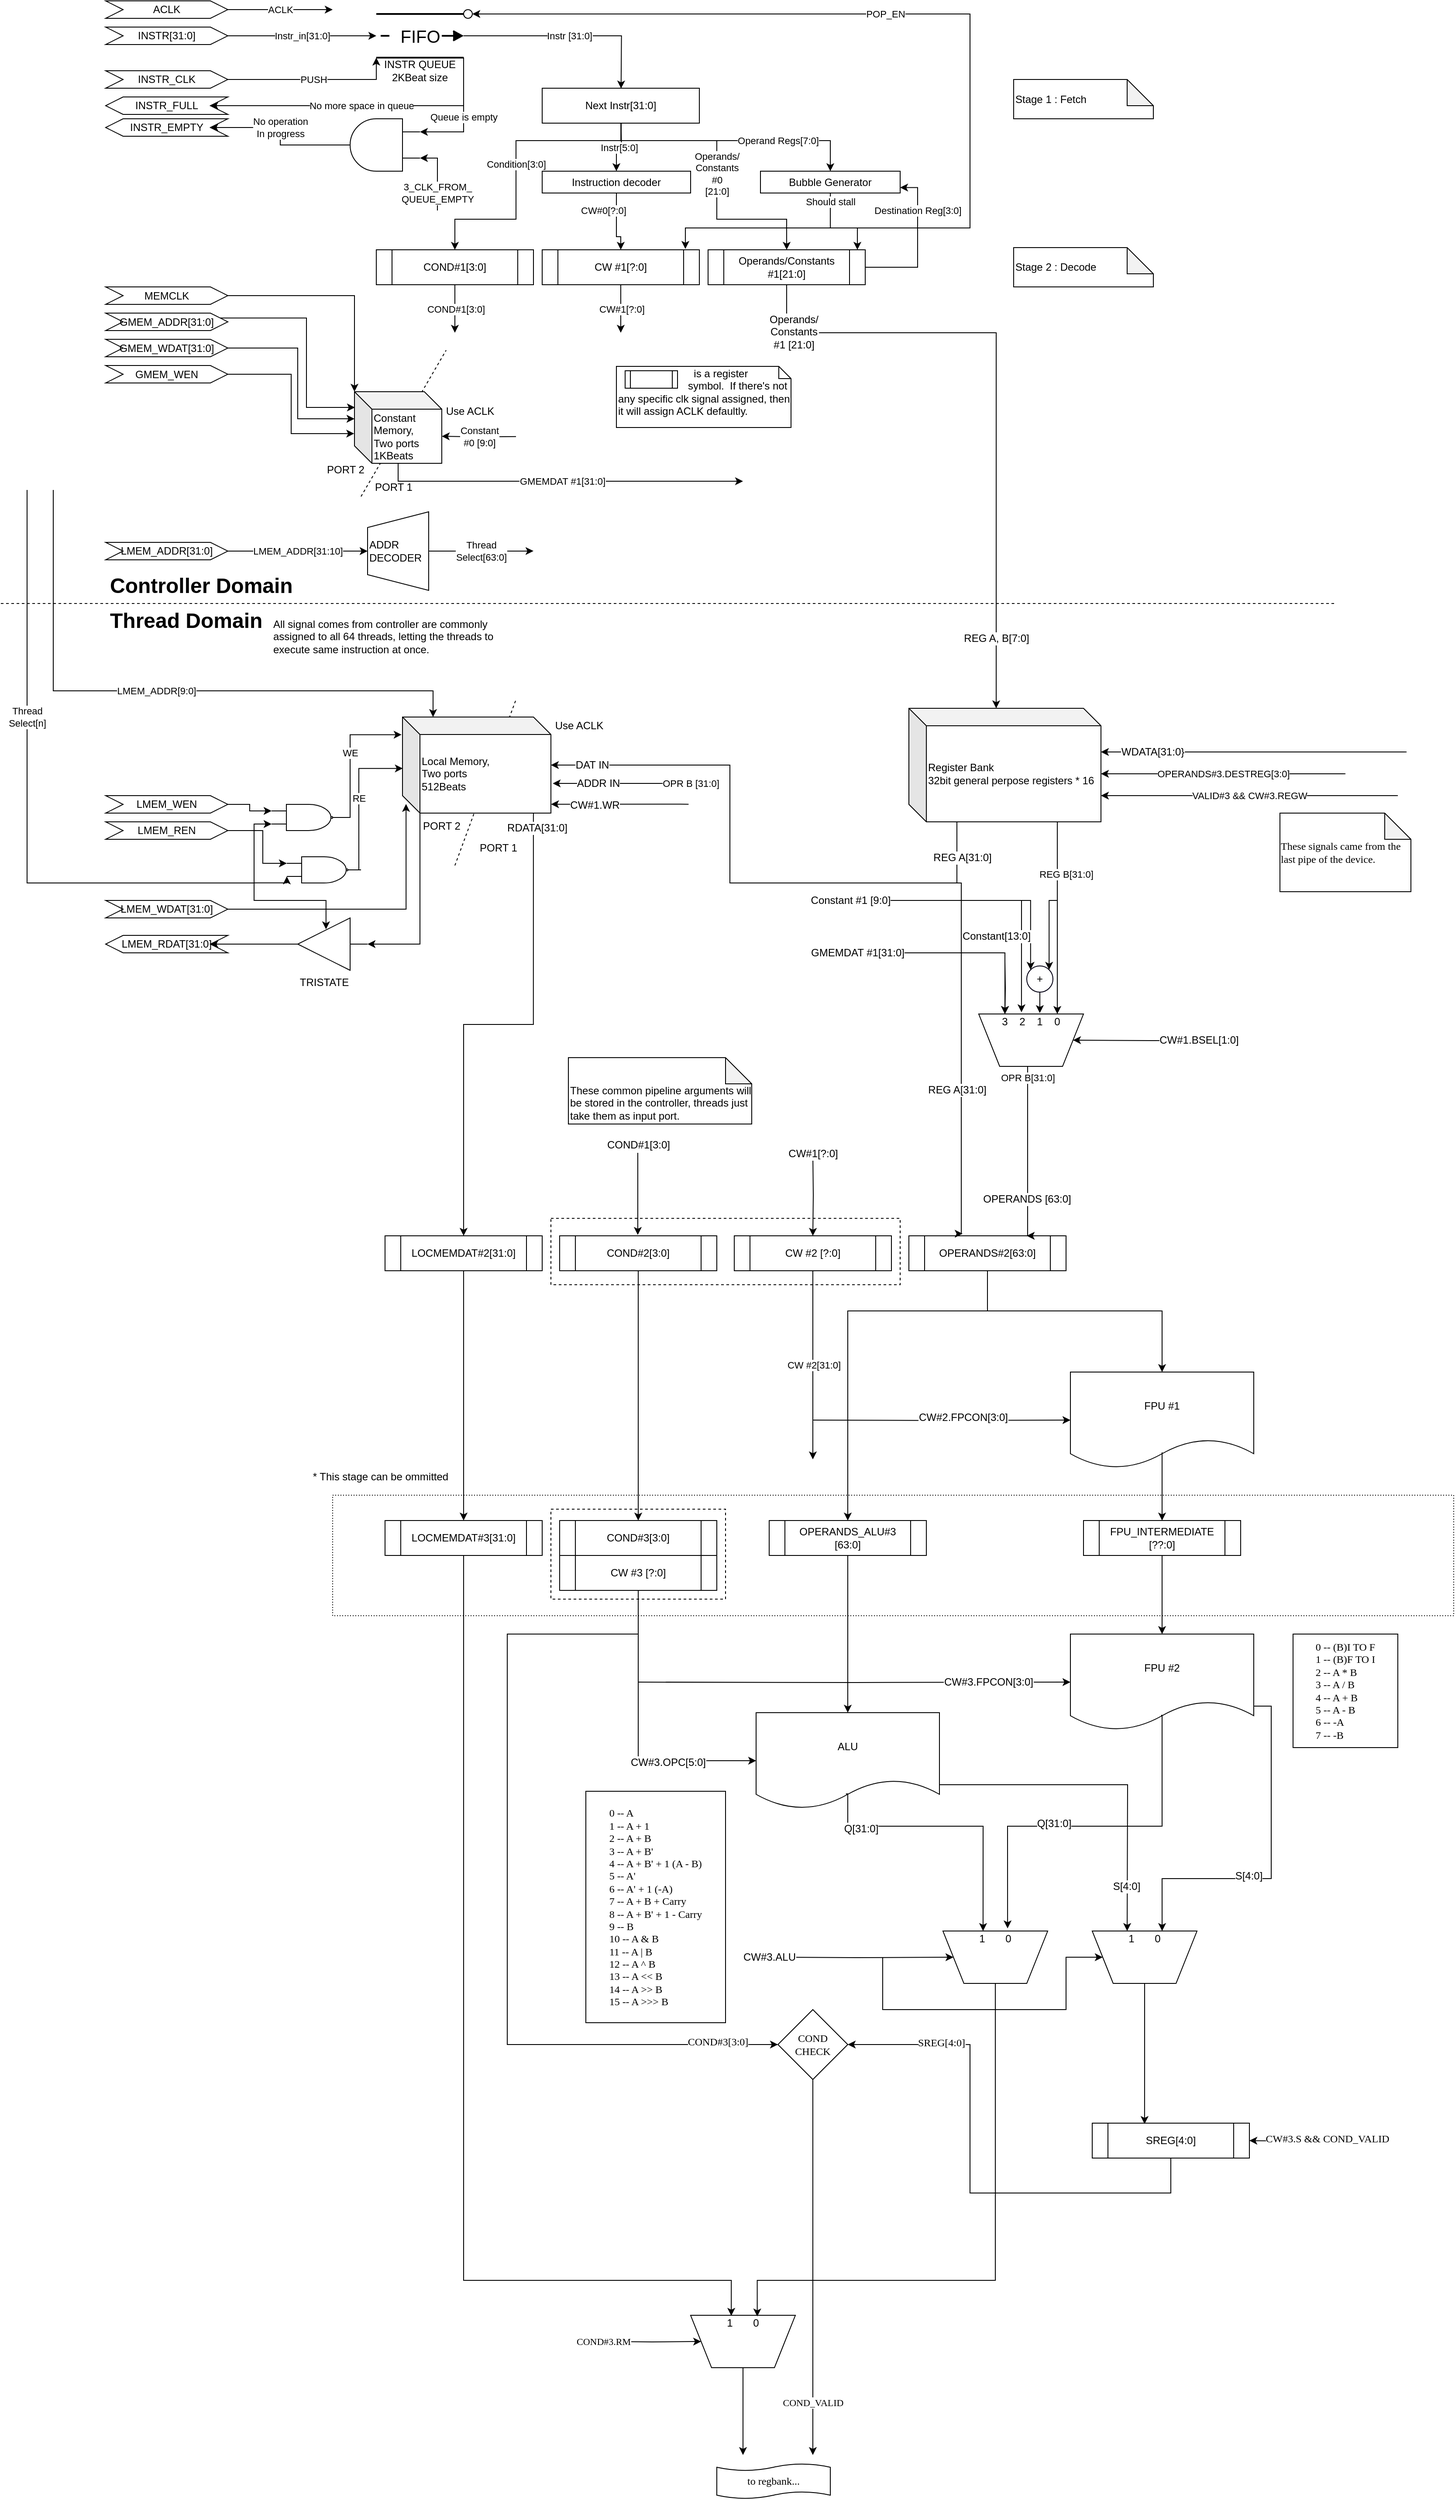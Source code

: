 <mxfile version="10.6.9" type="device"><diagram id="GFs_m2COBvJKlhi9vGBS" name="Page-1"><mxGraphModel dx="1763" dy="1613" grid="1" gridSize="10" guides="1" tooltips="1" connect="1" arrows="1" fold="1" page="0" pageScale="1" pageWidth="1169" pageHeight="827" background="none" math="0" shadow="0"><root><mxCell id="0"/><mxCell id="1" parent="0"/><mxCell id="T1yw2w52U_kkvTCbHlkk-1" value="" style="rounded=0;whiteSpace=wrap;html=1;fillColor=none;dashed=1;dashPattern=1 2;" vertex="1" parent="1"><mxGeometry x="410" y="2011" width="1284" height="138" as="geometry"/></mxCell><mxCell id="sPehC4blnUa77swX67Rz-84" value="" style="rounded=0;whiteSpace=wrap;html=1;fillColor=none;dashed=1;" parent="1" vertex="1"><mxGeometry x="660" y="2027" width="200" height="103" as="geometry"/></mxCell><mxCell id="w4Xrjc9ANLXoHk5ifPLj-215" value="" style="endArrow=none;dashed=1;html=1;fontColor=#000000;" parent="1" edge="1"><mxGeometry width="50" height="50" relative="1" as="geometry"><mxPoint x="442.5" y="867.5" as="sourcePoint"/><mxPoint x="540" y="700" as="targetPoint"/></mxGeometry></mxCell><mxCell id="sPehC4blnUa77swX67Rz-1" value="" style="rounded=0;whiteSpace=wrap;html=1;fillColor=none;dashed=1;" parent="1" vertex="1"><mxGeometry x="660" y="1694" width="400" height="76" as="geometry"/></mxCell><mxCell id="w4Xrjc9ANLXoHk5ifPLj-197" style="edgeStyle=orthogonalEdgeStyle;rounded=0;orthogonalLoop=1;jettySize=auto;html=1;exitX=0.25;exitY=0;exitDx=0;exitDy=0;fontColor=#000000;entryX=0.342;entryY=-0.06;entryDx=0;entryDy=0;entryPerimeter=0;" parent="1" target="w4Xrjc9ANLXoHk5ifPLj-196" edge="1"><mxGeometry relative="1" as="geometry"><mxPoint x="1130.294" y="1593.941" as="targetPoint"/><mxPoint x="1115" y="1310" as="sourcePoint"/><Array as="points"><mxPoint x="1130" y="1310"/><mxPoint x="1130" y="1712"/></Array></mxGeometry></mxCell><mxCell id="w4Xrjc9ANLXoHk5ifPLj-198" value="REG A[31:0]" style="text;html=1;resizable=0;points=[];align=center;verticalAlign=middle;labelBackgroundColor=#ffffff;" parent="w4Xrjc9ANLXoHk5ifPLj-197" vertex="1" connectable="0"><mxGeometry x="0.57" y="-4" relative="1" as="geometry"><mxPoint x="-1" y="-77" as="offset"/></mxGeometry></mxCell><mxCell id="w4Xrjc9ANLXoHk5ifPLj-187" style="edgeStyle=orthogonalEdgeStyle;rounded=0;orthogonalLoop=1;jettySize=auto;html=1;exitX=0;exitY=0;exitDx=0;exitDy=0;fontColor=#000000;entryX=0;entryY=0;entryDx=0;entryDy=0;" parent="1" target="w4Xrjc9ANLXoHk5ifPLj-186" edge="1"><mxGeometry relative="1" as="geometry"><mxPoint x="1190" y="1330" as="sourcePoint"/><Array as="points"><mxPoint x="1209" y="1330"/></Array></mxGeometry></mxCell><mxCell id="w4Xrjc9ANLXoHk5ifPLj-188" style="edgeStyle=orthogonalEdgeStyle;rounded=0;orthogonalLoop=1;jettySize=auto;html=1;exitX=1;exitY=0;exitDx=0;exitDy=0;fontColor=#000000;entryX=1;entryY=0;entryDx=0;entryDy=0;" parent="1" target="w4Xrjc9ANLXoHk5ifPLj-186" edge="1"><mxGeometry relative="1" as="geometry"><mxPoint x="1240" y="1330" as="sourcePoint"/><Array as="points"><mxPoint x="1231" y="1330"/></Array></mxGeometry></mxCell><mxCell id="w4Xrjc9ANLXoHk5ifPLj-82" style="edgeStyle=orthogonalEdgeStyle;rounded=0;orthogonalLoop=1;jettySize=auto;html=1;entryX=0.911;entryY=-0.025;entryDx=0;entryDy=0;entryPerimeter=0;fontColor=#000000;" parent="1" source="w4Xrjc9ANLXoHk5ifPLj-72" target="w4Xrjc9ANLXoHk5ifPLj-55" edge="1"><mxGeometry relative="1" as="geometry"><Array as="points"><mxPoint x="980" y="560"/><mxPoint x="814" y="560"/></Array></mxGeometry></mxCell><mxCell id="w4Xrjc9ANLXoHk5ifPLj-79" value="Operands/&lt;br&gt;Constants&lt;br&gt;#0&lt;br&gt;[21:0]&lt;br&gt;" style="edgeStyle=orthogonalEdgeStyle;rounded=0;orthogonalLoop=1;jettySize=auto;html=1;exitX=0.5;exitY=1;exitDx=0;exitDy=0;fontColor=#000000;" parent="1" target="w4Xrjc9ANLXoHk5ifPLj-70" edge="1"><mxGeometry relative="1" as="geometry"><Array as="points"><mxPoint x="740" y="460"/><mxPoint x="850" y="460"/><mxPoint x="850" y="550"/><mxPoint x="930" y="550"/></Array><mxPoint x="740.345" y="440.276" as="sourcePoint"/></mxGeometry></mxCell><mxCell id="w4Xrjc9ANLXoHk5ifPLj-17" value="ACLK" style="edgeStyle=orthogonalEdgeStyle;rounded=0;orthogonalLoop=1;jettySize=auto;html=1;exitX=1;exitY=0.5;exitDx=0;exitDy=0;fontColor=#000000;" parent="1" source="w4Xrjc9ANLXoHk5ifPLj-2" edge="1"><mxGeometry relative="1" as="geometry"><mxPoint x="410" y="310" as="targetPoint"/><Array as="points"><mxPoint x="400" y="310"/><mxPoint x="400" y="310"/></Array></mxGeometry></mxCell><mxCell id="w4Xrjc9ANLXoHk5ifPLj-2" value="ACLK&lt;br&gt;" style="shape=step;perimeter=stepPerimeter;whiteSpace=wrap;html=1;fixedSize=1;" parent="1" vertex="1"><mxGeometry x="150" y="300" width="140" height="20" as="geometry"/></mxCell><mxCell id="w4Xrjc9ANLXoHk5ifPLj-25" value="Instr_in[31:0]" style="edgeStyle=orthogonalEdgeStyle;rounded=0;orthogonalLoop=1;jettySize=auto;html=1;exitX=1;exitY=0.5;exitDx=0;exitDy=0;entryX=0;entryY=0.5;entryDx=0;entryDy=0;fontColor=#000000;" parent="1" source="w4Xrjc9ANLXoHk5ifPLj-3" target="w4Xrjc9ANLXoHk5ifPLj-22" edge="1"><mxGeometry relative="1" as="geometry"/></mxCell><mxCell id="w4Xrjc9ANLXoHk5ifPLj-3" value="INSTR[31:0]&lt;br&gt;" style="shape=step;perimeter=stepPerimeter;whiteSpace=wrap;html=1;fixedSize=1;" parent="1" vertex="1"><mxGeometry x="150" y="330" width="140" height="20" as="geometry"/></mxCell><mxCell id="w4Xrjc9ANLXoHk5ifPLj-37" value="PUSH" style="edgeStyle=orthogonalEdgeStyle;rounded=0;orthogonalLoop=1;jettySize=auto;html=1;exitX=1;exitY=0.5;exitDx=0;exitDy=0;entryX=0;entryY=1;entryDx=0;entryDy=0;fontColor=#000000;" parent="1" source="w4Xrjc9ANLXoHk5ifPLj-4" target="w4Xrjc9ANLXoHk5ifPLj-22" edge="1"><mxGeometry relative="1" as="geometry"/></mxCell><mxCell id="w4Xrjc9ANLXoHk5ifPLj-4" value="INSTR_CLK" style="shape=step;perimeter=stepPerimeter;whiteSpace=wrap;html=1;fixedSize=1;" parent="1" vertex="1"><mxGeometry x="150" y="380" width="140" height="20" as="geometry"/></mxCell><mxCell id="w4Xrjc9ANLXoHk5ifPLj-112" style="edgeStyle=orthogonalEdgeStyle;rounded=0;orthogonalLoop=1;jettySize=auto;html=1;exitX=1;exitY=0.25;exitDx=0;exitDy=0;entryX=0.005;entryY=0.22;entryDx=0;entryDy=0;entryPerimeter=0;fontColor=#000000;" parent="1" source="w4Xrjc9ANLXoHk5ifPLj-5" target="w4Xrjc9ANLXoHk5ifPLj-106" edge="1"><mxGeometry relative="1" as="geometry"><Array as="points"><mxPoint x="380" y="663"/><mxPoint x="380" y="766"/></Array></mxGeometry></mxCell><mxCell id="w4Xrjc9ANLXoHk5ifPLj-5" value="GMEM_ADDR[31:0]" style="shape=step;perimeter=stepPerimeter;whiteSpace=wrap;html=1;fixedSize=1;" parent="1" vertex="1"><mxGeometry x="150" y="657.5" width="140" height="20" as="geometry"/></mxCell><mxCell id="w4Xrjc9ANLXoHk5ifPLj-111" style="edgeStyle=orthogonalEdgeStyle;rounded=0;orthogonalLoop=1;jettySize=auto;html=1;exitX=1;exitY=0.5;exitDx=0;exitDy=0;entryX=0;entryY=0;entryDx=0;entryDy=31;entryPerimeter=0;fontColor=#000000;" parent="1" source="w4Xrjc9ANLXoHk5ifPLj-6" target="w4Xrjc9ANLXoHk5ifPLj-106" edge="1"><mxGeometry relative="1" as="geometry"><Array as="points"><mxPoint x="370" y="697"/><mxPoint x="370" y="779"/></Array></mxGeometry></mxCell><mxCell id="w4Xrjc9ANLXoHk5ifPLj-6" value="GMEM_WDAT[31:0]" style="shape=step;perimeter=stepPerimeter;whiteSpace=wrap;html=1;fixedSize=1;" parent="1" vertex="1"><mxGeometry x="150" y="687.5" width="140" height="20" as="geometry"/></mxCell><mxCell id="w4Xrjc9ANLXoHk5ifPLj-113" style="edgeStyle=orthogonalEdgeStyle;rounded=0;orthogonalLoop=1;jettySize=auto;html=1;entryX=0;entryY=0;entryDx=0;entryDy=0;entryPerimeter=0;fontColor=#000000;" parent="1" source="w4Xrjc9ANLXoHk5ifPLj-7" target="w4Xrjc9ANLXoHk5ifPLj-106" edge="1"><mxGeometry relative="1" as="geometry"/></mxCell><mxCell id="w4Xrjc9ANLXoHk5ifPLj-7" value="MEMCLK" style="shape=step;perimeter=stepPerimeter;whiteSpace=wrap;html=1;fixedSize=1;" parent="1" vertex="1"><mxGeometry x="150" y="627.5" width="140" height="20" as="geometry"/></mxCell><mxCell id="w4Xrjc9ANLXoHk5ifPLj-110" style="edgeStyle=orthogonalEdgeStyle;rounded=0;orthogonalLoop=1;jettySize=auto;html=1;exitX=1;exitY=0.5;exitDx=0;exitDy=0;entryX=-0.003;entryY=0.585;entryDx=0;entryDy=0;entryPerimeter=0;fontColor=#000000;" parent="1" source="w4Xrjc9ANLXoHk5ifPLj-10" target="w4Xrjc9ANLXoHk5ifPLj-106" edge="1"><mxGeometry relative="1" as="geometry"/></mxCell><mxCell id="w4Xrjc9ANLXoHk5ifPLj-10" value="GMEM_WEN" style="shape=step;perimeter=stepPerimeter;whiteSpace=wrap;html=1;fixedSize=1;" parent="1" vertex="1"><mxGeometry x="150" y="717.5" width="140" height="20" as="geometry"/></mxCell><mxCell id="w4Xrjc9ANLXoHk5ifPLj-121" value="LMEM_ADDR[31:10]" style="edgeStyle=orthogonalEdgeStyle;rounded=0;orthogonalLoop=1;jettySize=auto;html=1;exitX=1;exitY=0.5;exitDx=0;exitDy=0;entryX=0.5;entryY=1;entryDx=0;entryDy=0;fontColor=#000000;" parent="1" source="w4Xrjc9ANLXoHk5ifPLj-11" target="w4Xrjc9ANLXoHk5ifPLj-120" edge="1"><mxGeometry relative="1" as="geometry"/></mxCell><mxCell id="w4Xrjc9ANLXoHk5ifPLj-11" value="LMEM_ADDR[31:0]" style="shape=step;perimeter=stepPerimeter;whiteSpace=wrap;html=1;fixedSize=1;" parent="1" vertex="1"><mxGeometry x="150" y="920" width="140" height="20" as="geometry"/></mxCell><mxCell id="w4Xrjc9ANLXoHk5ifPLj-33" value="Instr [31:0]" style="edgeStyle=orthogonalEdgeStyle;rounded=0;orthogonalLoop=1;jettySize=auto;html=1;exitX=1;exitY=0.5;exitDx=0;exitDy=0;entryX=0.5;entryY=0;entryDx=0;entryDy=0;fontColor=#000000;" parent="1" source="w4Xrjc9ANLXoHk5ifPLj-22" edge="1"><mxGeometry relative="1" as="geometry"><mxPoint x="740.345" y="400.276" as="targetPoint"/></mxGeometry></mxCell><mxCell id="w4Xrjc9ANLXoHk5ifPLj-42" value="No more space in queue" style="edgeStyle=orthogonalEdgeStyle;rounded=0;orthogonalLoop=1;jettySize=auto;html=1;exitX=1;exitY=1;exitDx=0;exitDy=0;entryX=1;entryY=0.5;entryDx=0;entryDy=0;fontColor=#000000;" parent="1" source="w4Xrjc9ANLXoHk5ifPLj-22" target="w4Xrjc9ANLXoHk5ifPLj-40" edge="1"><mxGeometry relative="1" as="geometry"><Array as="points"><mxPoint x="560" y="420"/></Array></mxGeometry></mxCell><mxCell id="w4Xrjc9ANLXoHk5ifPLj-48" value="Queue is empty" style="edgeStyle=orthogonalEdgeStyle;rounded=0;orthogonalLoop=1;jettySize=auto;html=1;exitX=1;exitY=1;exitDx=0;exitDy=0;entryX=0;entryY=0.25;entryDx=0;entryDy=0;entryPerimeter=0;fontColor=#000000;" parent="1" source="w4Xrjc9ANLXoHk5ifPLj-22" target="w4Xrjc9ANLXoHk5ifPLj-43" edge="1"><mxGeometry relative="1" as="geometry"/></mxCell><mxCell id="w4Xrjc9ANLXoHk5ifPLj-22" value="FIFO" style="strokeWidth=2;html=1;shape=mxgraph.lean_mapping.fifo_sequence_flow;pointerEvents=1;fontStyle=0;fontSize=20;align=center;fillColor=none;" parent="1" vertex="1"><mxGeometry x="460" y="315" width="100" height="50" as="geometry"/></mxCell><mxCell id="w4Xrjc9ANLXoHk5ifPLj-23" value="INSTR QUEUE&lt;br&gt;2KBeat size&lt;br&gt;" style="text;html=1;strokeColor=none;fillColor=none;align=center;verticalAlign=middle;whiteSpace=wrap;rounded=0;fontColor=#000000;" parent="1" vertex="1"><mxGeometry x="425" y="370" width="170" height="20" as="geometry"/></mxCell><mxCell id="w4Xrjc9ANLXoHk5ifPLj-26" value="" style="endArrow=none;dashed=1;html=1;fontColor=#000000;" parent="1" edge="1"><mxGeometry width="50" height="50" relative="1" as="geometry"><mxPoint x="30" y="990" as="sourcePoint"/><mxPoint x="1560" y="990" as="targetPoint"/></mxGeometry></mxCell><mxCell id="w4Xrjc9ANLXoHk5ifPLj-28" value="&lt;h1&gt;Controller Domain&lt;/h1&gt;" style="text;html=1;strokeColor=none;fillColor=none;spacing=5;spacingTop=-20;whiteSpace=wrap;overflow=hidden;rounded=0;fontColor=#000000;" parent="1" vertex="1"><mxGeometry x="150" y="950" width="360" height="40" as="geometry"/></mxCell><mxCell id="w4Xrjc9ANLXoHk5ifPLj-31" value="&lt;h1&gt;Thread Domain&lt;/h1&gt;" style="text;html=1;strokeColor=none;fillColor=none;spacing=5;spacingTop=-20;whiteSpace=wrap;overflow=hidden;rounded=0;fontColor=#000000;" parent="1" vertex="1"><mxGeometry x="150" y="990" width="190" height="40" as="geometry"/></mxCell><mxCell id="w4Xrjc9ANLXoHk5ifPLj-52" value="Instr[5:0]" style="edgeStyle=orthogonalEdgeStyle;rounded=0;orthogonalLoop=1;jettySize=auto;html=1;entryX=0.5;entryY=0;entryDx=0;entryDy=0;fontColor=#000000;" parent="1" target="w4Xrjc9ANLXoHk5ifPLj-51" edge="1"><mxGeometry relative="1" as="geometry"><mxPoint x="740.345" y="440" as="sourcePoint"/></mxGeometry></mxCell><mxCell id="w4Xrjc9ANLXoHk5ifPLj-74" value="Operand Regs[7:0]" style="edgeStyle=orthogonalEdgeStyle;rounded=0;orthogonalLoop=1;jettySize=auto;html=1;exitX=0.5;exitY=1;exitDx=0;exitDy=0;entryX=0.5;entryY=0;entryDx=0;entryDy=0;fontColor=#000000;" parent="1" target="w4Xrjc9ANLXoHk5ifPLj-72" edge="1"><mxGeometry x="0.356" relative="1" as="geometry"><Array as="points"><mxPoint x="740" y="460"/><mxPoint x="980" y="460"/></Array><mxPoint as="offset"/><mxPoint x="740.345" y="440.276" as="sourcePoint"/></mxGeometry></mxCell><mxCell id="w4Xrjc9ANLXoHk5ifPLj-40" value="INSTR_FULL" style="shape=step;perimeter=stepPerimeter;whiteSpace=wrap;html=1;fixedSize=1;flipH=1;" parent="1" vertex="1"><mxGeometry x="150" y="410" width="140" height="20" as="geometry"/></mxCell><mxCell id="w4Xrjc9ANLXoHk5ifPLj-41" value="INSTR_EMPTY" style="shape=step;perimeter=stepPerimeter;whiteSpace=wrap;html=1;fixedSize=1;flipH=1;" parent="1" vertex="1"><mxGeometry x="150" y="435" width="140" height="20" as="geometry"/></mxCell><mxCell id="w4Xrjc9ANLXoHk5ifPLj-46" value="No operation&lt;br&gt;In progress&lt;br&gt;" style="edgeStyle=orthogonalEdgeStyle;rounded=0;orthogonalLoop=1;jettySize=auto;html=1;exitX=1;exitY=0.5;exitDx=0;exitDy=0;exitPerimeter=0;entryX=1;entryY=0.5;entryDx=0;entryDy=0;fontColor=#000000;" parent="1" source="w4Xrjc9ANLXoHk5ifPLj-43" target="w4Xrjc9ANLXoHk5ifPLj-41" edge="1"><mxGeometry relative="1" as="geometry"/></mxCell><mxCell id="w4Xrjc9ANLXoHk5ifPLj-100" value="3_CLK_FROM_&lt;br&gt;QUEUE_EMPTY&lt;br&gt;" style="edgeStyle=orthogonalEdgeStyle;rounded=0;orthogonalLoop=1;jettySize=auto;html=1;exitX=0;exitY=0.75;exitDx=0;exitDy=0;exitPerimeter=0;fontColor=#000000;entryX=0;entryY=0.75;entryDx=0;entryDy=0;entryPerimeter=0;" parent="1" target="w4Xrjc9ANLXoHk5ifPLj-43" edge="1"><mxGeometry x="-0.5" relative="1" as="geometry"><mxPoint x="530" y="540" as="sourcePoint"/><Array as="points"><mxPoint x="530" y="480"/></Array><mxPoint as="offset"/></mxGeometry></mxCell><mxCell id="w4Xrjc9ANLXoHk5ifPLj-43" value="&lt;br&gt;&lt;br&gt;" style="verticalLabelPosition=bottom;shadow=0;dashed=0;align=center;fillColor=#ffffff;html=1;verticalAlign=top;strokeWidth=1;shape=mxgraph.electrical.logic_gates.logic_gate;operation=and;fontColor=#000000;flipH=1;" parent="1" vertex="1"><mxGeometry x="410" y="435" width="100" height="60" as="geometry"/></mxCell><mxCell id="w4Xrjc9ANLXoHk5ifPLj-76" value="Condition[3:0]" style="edgeStyle=orthogonalEdgeStyle;rounded=0;orthogonalLoop=1;jettySize=auto;html=1;entryX=0.5;entryY=0;entryDx=0;entryDy=0;fontColor=#000000;exitX=0.5;exitY=1;exitDx=0;exitDy=0;" parent="1" target="w4Xrjc9ANLXoHk5ifPLj-75" edge="1"><mxGeometry relative="1" as="geometry"><mxPoint x="740.345" y="440.276" as="sourcePoint"/><Array as="points"><mxPoint x="740" y="460"/><mxPoint x="620" y="460"/><mxPoint x="620" y="550"/><mxPoint x="550" y="550"/></Array></mxGeometry></mxCell><mxCell id="w4Xrjc9ANLXoHk5ifPLj-85" value="CW#0[?:0]" style="edgeStyle=orthogonalEdgeStyle;rounded=0;orthogonalLoop=1;jettySize=auto;html=1;fontColor=#000000;entryX=0.5;entryY=0;entryDx=0;entryDy=0;" parent="1" source="w4Xrjc9ANLXoHk5ifPLj-51" target="w4Xrjc9ANLXoHk5ifPLj-55" edge="1"><mxGeometry x="-0.429" y="-15" relative="1" as="geometry"><mxPoint x="735" y="570" as="targetPoint"/><Array as="points"><mxPoint x="735" y="570"/><mxPoint x="740" y="570"/></Array><mxPoint as="offset"/></mxGeometry></mxCell><mxCell id="w4Xrjc9ANLXoHk5ifPLj-51" value="Instruction decoder" style="rounded=0;whiteSpace=wrap;html=1;fillColor=none;fontColor=#000000;" parent="1" vertex="1"><mxGeometry x="650" y="495" width="170" height="25" as="geometry"/></mxCell><mxCell id="w4Xrjc9ANLXoHk5ifPLj-99" value="CW#1[?:0]&lt;br&gt;" style="edgeStyle=orthogonalEdgeStyle;rounded=0;orthogonalLoop=1;jettySize=auto;html=1;fontColor=#000000;" parent="1" source="w4Xrjc9ANLXoHk5ifPLj-55" edge="1"><mxGeometry relative="1" as="geometry"><mxPoint x="740" y="680" as="targetPoint"/></mxGeometry></mxCell><mxCell id="w4Xrjc9ANLXoHk5ifPLj-55" value="CW #1[?:0]" style="shape=process;whiteSpace=wrap;html=1;backgroundOutline=1;fillColor=none;fontColor=#000000;" parent="1" vertex="1"><mxGeometry x="650" y="585" width="180" height="40" as="geometry"/></mxCell><mxCell id="w4Xrjc9ANLXoHk5ifPLj-73" value="Destination Reg[3:0]" style="edgeStyle=orthogonalEdgeStyle;rounded=0;orthogonalLoop=1;jettySize=auto;html=1;exitX=0;exitY=0.5;exitDx=0;exitDy=0;entryX=1;entryY=0.75;entryDx=0;entryDy=0;fontColor=#000000;" parent="1" source="w4Xrjc9ANLXoHk5ifPLj-70" target="w4Xrjc9ANLXoHk5ifPLj-72" edge="1"><mxGeometry x="0.462" relative="1" as="geometry"><mxPoint as="offset"/></mxGeometry></mxCell><mxCell id="w4Xrjc9ANLXoHk5ifPLj-94" style="edgeStyle=orthogonalEdgeStyle;rounded=0;orthogonalLoop=1;jettySize=auto;html=1;entryX=0;entryY=0;entryDx=100;entryDy=0;entryPerimeter=0;fontColor=#000000;" parent="1" source="w4Xrjc9ANLXoHk5ifPLj-70" target="w4Xrjc9ANLXoHk5ifPLj-93" edge="1"><mxGeometry relative="1" as="geometry"><Array as="points"><mxPoint x="930" y="680"/><mxPoint x="1170" y="680"/></Array></mxGeometry></mxCell><mxCell id="w4Xrjc9ANLXoHk5ifPLj-95" value="REG A, B[7:0]" style="text;html=1;resizable=0;points=[];align=center;verticalAlign=middle;labelBackgroundColor=#ffffff;" parent="w4Xrjc9ANLXoHk5ifPLj-94" vertex="1" connectable="0"><mxGeometry x="0.705" y="4" relative="1" as="geometry"><mxPoint x="-4" y="27" as="offset"/></mxGeometry></mxCell><mxCell id="w4Xrjc9ANLXoHk5ifPLj-108" value="Operands/&lt;br&gt;Constants&lt;br&gt;#1 [21:0]&lt;br&gt;" style="text;html=1;resizable=0;points=[];align=center;verticalAlign=middle;labelBackgroundColor=#ffffff;" parent="w4Xrjc9ANLXoHk5ifPLj-94" vertex="1" connectable="0"><mxGeometry x="-0.827" y="1" relative="1" as="geometry"><mxPoint as="offset"/></mxGeometry></mxCell><mxCell id="w4Xrjc9ANLXoHk5ifPLj-70" value="Operands/Constants&lt;br&gt;#1[21:0]&lt;br&gt;" style="shape=process;whiteSpace=wrap;html=1;backgroundOutline=1;fillColor=none;fontColor=#000000;direction=west;" parent="1" vertex="1"><mxGeometry x="840" y="585" width="180" height="40" as="geometry"/></mxCell><mxCell id="w4Xrjc9ANLXoHk5ifPLj-80" value="Should stall" style="edgeStyle=orthogonalEdgeStyle;rounded=0;orthogonalLoop=1;jettySize=auto;html=1;fontColor=#000000;entryX=0.05;entryY=1;entryDx=0;entryDy=0;entryPerimeter=0;" parent="1" source="w4Xrjc9ANLXoHk5ifPLj-72" target="w4Xrjc9ANLXoHk5ifPLj-70" edge="1"><mxGeometry x="-0.792" relative="1" as="geometry"><Array as="points"><mxPoint x="980" y="560"/><mxPoint x="1011" y="560"/></Array><mxPoint as="offset"/></mxGeometry></mxCell><mxCell id="w4Xrjc9ANLXoHk5ifPLj-72" value="Bubble Generator" style="rounded=0;whiteSpace=wrap;html=1;fillColor=none;fontColor=#000000;" parent="1" vertex="1"><mxGeometry x="900" y="495" width="160" height="25" as="geometry"/></mxCell><mxCell id="w4Xrjc9ANLXoHk5ifPLj-98" value="COND#1[3:0]" style="edgeStyle=orthogonalEdgeStyle;rounded=0;orthogonalLoop=1;jettySize=auto;html=1;fontColor=#000000;" parent="1" source="w4Xrjc9ANLXoHk5ifPLj-75" edge="1"><mxGeometry relative="1" as="geometry"><mxPoint x="550" y="680" as="targetPoint"/></mxGeometry></mxCell><mxCell id="w4Xrjc9ANLXoHk5ifPLj-75" value="COND#1[3:0]" style="shape=process;whiteSpace=wrap;html=1;backgroundOutline=1;fillColor=none;fontColor=#000000;" parent="1" vertex="1"><mxGeometry x="460" y="585" width="180" height="40" as="geometry"/></mxCell><mxCell id="w4Xrjc9ANLXoHk5ifPLj-89" value="All signal comes from controller are commonly assigned to all 64 threads, letting the threads to execute same instruction at once." style="text;html=1;strokeColor=none;fillColor=none;align=left;verticalAlign=top;whiteSpace=wrap;rounded=0;" parent="1" vertex="1"><mxGeometry x="340" y="1000" width="290" height="80" as="geometry"/></mxCell><mxCell id="w4Xrjc9ANLXoHk5ifPLj-90" value="Stage 2 : Decode" style="shape=note;whiteSpace=wrap;html=1;backgroundOutline=1;darkOpacity=0.05;rounded=0;fillColor=none;align=left;" parent="1" vertex="1"><mxGeometry x="1190" y="582.5" width="160" height="45" as="geometry"/></mxCell><mxCell id="w4Xrjc9ANLXoHk5ifPLj-91" value="Stage 1 : Fetch" style="shape=note;whiteSpace=wrap;html=1;backgroundOutline=1;darkOpacity=0.05;rounded=0;fillColor=none;align=left;" parent="1" vertex="1"><mxGeometry x="1190" y="390" width="160" height="45" as="geometry"/></mxCell><mxCell id="w4Xrjc9ANLXoHk5ifPLj-93" value="Register Bank&lt;br&gt;32bit general perpose registers * 16&lt;br&gt;" style="shape=cube;whiteSpace=wrap;html=1;boundedLbl=1;backgroundOutline=1;darkOpacity=0.05;darkOpacity2=0.1;rounded=0;fillColor=none;align=left;" parent="1" vertex="1"><mxGeometry x="1070" y="1110" width="220" height="130" as="geometry"/></mxCell><mxCell id="w4Xrjc9ANLXoHk5ifPLj-103" value="" style="ellipse;whiteSpace=wrap;html=1;aspect=fixed;rounded=0;fillColor=none;align=left;" parent="1" vertex="1"><mxGeometry x="560" y="310" width="10" height="10" as="geometry"/></mxCell><mxCell id="w4Xrjc9ANLXoHk5ifPLj-104" value="POP_EN" style="edgeStyle=orthogonalEdgeStyle;rounded=0;orthogonalLoop=1;jettySize=auto;html=1;entryX=1;entryY=0.5;entryDx=0;entryDy=0;fontColor=#000000;" parent="1" target="w4Xrjc9ANLXoHk5ifPLj-103" edge="1"><mxGeometry relative="1" as="geometry"><mxPoint x="1010" y="560" as="sourcePoint"/><mxPoint x="560.049" y="314.913" as="targetPoint"/><Array as="points"><mxPoint x="1140" y="560"/><mxPoint x="1140" y="315"/></Array></mxGeometry></mxCell><mxCell id="w4Xrjc9ANLXoHk5ifPLj-109" value="Constant&lt;br&gt;#0 [9:0]&lt;br&gt;" style="edgeStyle=orthogonalEdgeStyle;rounded=0;orthogonalLoop=1;jettySize=auto;html=1;exitX=0;exitY=0;exitDx=100;exitDy=51;exitPerimeter=0;fontColor=#000000;entryX=0;entryY=0;entryDx=100;entryDy=51;entryPerimeter=0;" parent="1" target="w4Xrjc9ANLXoHk5ifPLj-106" edge="1"><mxGeometry relative="1" as="geometry"><mxPoint x="620" y="798.833" as="sourcePoint"/></mxGeometry></mxCell><mxCell id="w4Xrjc9ANLXoHk5ifPLj-153" value="GMEMDAT #1[31:0]" style="edgeStyle=orthogonalEdgeStyle;rounded=0;orthogonalLoop=1;jettySize=auto;html=1;fontColor=#000000;" parent="1" source="w4Xrjc9ANLXoHk5ifPLj-106" edge="1"><mxGeometry relative="1" as="geometry"><mxPoint x="880" y="850" as="targetPoint"/><Array as="points"><mxPoint x="485" y="850"/><mxPoint x="850" y="850"/></Array></mxGeometry></mxCell><mxCell id="w4Xrjc9ANLXoHk5ifPLj-145" style="edgeStyle=orthogonalEdgeStyle;rounded=0;orthogonalLoop=1;jettySize=auto;html=1;exitX=1;exitY=0.5;exitDx=0;exitDy=0;entryX=0.024;entryY=0.905;entryDx=0;entryDy=0;entryPerimeter=0;fontColor=#000000;" parent="1" source="w4Xrjc9ANLXoHk5ifPLj-116" target="w4Xrjc9ANLXoHk5ifPLj-122" edge="1"><mxGeometry relative="1" as="geometry"/></mxCell><mxCell id="w4Xrjc9ANLXoHk5ifPLj-116" value="LMEM_WDAT[31:0]" style="shape=step;perimeter=stepPerimeter;whiteSpace=wrap;html=1;fixedSize=1;" parent="1" vertex="1"><mxGeometry x="150" y="1330" width="140" height="20" as="geometry"/></mxCell><mxCell id="w4Xrjc9ANLXoHk5ifPLj-117" value="LMEM_RDAT[31:0]" style="shape=step;perimeter=stepPerimeter;whiteSpace=wrap;html=1;fixedSize=1;flipH=1;" parent="1" vertex="1"><mxGeometry x="150" y="1370" width="140" height="20" as="geometry"/></mxCell><mxCell id="w4Xrjc9ANLXoHk5ifPLj-129" style="edgeStyle=orthogonalEdgeStyle;rounded=0;orthogonalLoop=1;jettySize=auto;html=1;exitX=1;exitY=0.5;exitDx=0;exitDy=0;entryX=0;entryY=0.25;entryDx=0;entryDy=0;entryPerimeter=0;fontColor=#000000;" parent="1" source="w4Xrjc9ANLXoHk5ifPLj-118" target="w4Xrjc9ANLXoHk5ifPLj-128" edge="1"><mxGeometry relative="1" as="geometry"/></mxCell><mxCell id="w4Xrjc9ANLXoHk5ifPLj-118" value="LMEM_WEN" style="shape=step;perimeter=stepPerimeter;whiteSpace=wrap;html=1;fixedSize=1;" parent="1" vertex="1"><mxGeometry x="150" y="1210" width="140" height="20" as="geometry"/></mxCell><mxCell id="w4Xrjc9ANLXoHk5ifPLj-137" style="edgeStyle=orthogonalEdgeStyle;rounded=0;orthogonalLoop=1;jettySize=auto;html=1;entryX=0;entryY=0.25;entryDx=0;entryDy=0;entryPerimeter=0;fontColor=#000000;" parent="1" source="w4Xrjc9ANLXoHk5ifPLj-119" target="w4Xrjc9ANLXoHk5ifPLj-136" edge="1"><mxGeometry relative="1" as="geometry"><Array as="points"><mxPoint x="330" y="1250"/><mxPoint x="330" y="1287"/></Array></mxGeometry></mxCell><mxCell id="w4Xrjc9ANLXoHk5ifPLj-119" value="LMEM_REN" style="shape=step;perimeter=stepPerimeter;whiteSpace=wrap;html=1;fixedSize=1;" parent="1" vertex="1"><mxGeometry x="150" y="1240" width="140" height="20" as="geometry"/></mxCell><mxCell id="w4Xrjc9ANLXoHk5ifPLj-127" value="Thread &lt;br&gt;Select[63:0]" style="edgeStyle=orthogonalEdgeStyle;rounded=0;orthogonalLoop=1;jettySize=auto;html=1;exitX=0.5;exitY=0;exitDx=0;exitDy=0;fontColor=#000000;" parent="1" source="w4Xrjc9ANLXoHk5ifPLj-120" edge="1"><mxGeometry relative="1" as="geometry"><mxPoint x="640" y="929.931" as="targetPoint"/></mxGeometry></mxCell><mxCell id="w4Xrjc9ANLXoHk5ifPLj-120" value="ADDR&lt;br&gt;DECODER&lt;br&gt;" style="shape=trapezoid;perimeter=trapezoidPerimeter;whiteSpace=wrap;html=1;rounded=0;fillColor=none;align=left;direction=south;flipH=1;" parent="1" vertex="1"><mxGeometry x="450" y="885" width="70" height="90" as="geometry"/></mxCell><mxCell id="w4Xrjc9ANLXoHk5ifPLj-125" value="LMEM_ADDR[9:0]" style="edgeStyle=orthogonalEdgeStyle;rounded=0;orthogonalLoop=1;jettySize=auto;html=1;fontColor=#000000;" parent="1" target="w4Xrjc9ANLXoHk5ifPLj-122" edge="1"><mxGeometry relative="1" as="geometry"><mxPoint x="90" y="860" as="sourcePoint"/><Array as="points"><mxPoint x="525" y="1090"/></Array></mxGeometry></mxCell><mxCell id="w4Xrjc9ANLXoHk5ifPLj-146" style="edgeStyle=orthogonalEdgeStyle;rounded=0;orthogonalLoop=1;jettySize=auto;html=1;exitX=0;exitY=0;exitDx=20;exitDy=110;exitPerimeter=0;fontColor=#000000;entryX=0;entryY=0.5;entryDx=0;entryDy=0;" parent="1" source="w4Xrjc9ANLXoHk5ifPLj-122" target="w4Xrjc9ANLXoHk5ifPLj-147" edge="1"><mxGeometry relative="1" as="geometry"><mxPoint x="450" y="1380" as="targetPoint"/><Array as="points"><mxPoint x="510" y="1380"/></Array></mxGeometry></mxCell><mxCell id="w4Xrjc9ANLXoHk5ifPLj-166" style="edgeStyle=orthogonalEdgeStyle;rounded=0;orthogonalLoop=1;jettySize=auto;html=1;fontColor=#000000;exitX=0.25;exitY=1;exitDx=0;exitDy=0;exitPerimeter=0;" parent="1" source="w4Xrjc9ANLXoHk5ifPLj-93" target="w4Xrjc9ANLXoHk5ifPLj-122" edge="1"><mxGeometry relative="1" as="geometry"><Array as="points"><mxPoint x="1125" y="1310"/><mxPoint x="865" y="1310"/><mxPoint x="865" y="1175"/></Array></mxGeometry></mxCell><mxCell id="w4Xrjc9ANLXoHk5ifPLj-167" value="REG A[31:0]" style="text;html=1;resizable=0;points=[];align=center;verticalAlign=middle;labelBackgroundColor=#ffffff;" parent="w4Xrjc9ANLXoHk5ifPLj-166" vertex="1" connectable="0"><mxGeometry x="-0.803" y="4" relative="1" as="geometry"><mxPoint x="1.5" y="-25.5" as="offset"/></mxGeometry></mxCell><mxCell id="w4Xrjc9ANLXoHk5ifPLj-171" value="DAT IN" style="text;html=1;resizable=0;points=[];align=center;verticalAlign=middle;labelBackgroundColor=#ffffff;" parent="w4Xrjc9ANLXoHk5ifPLj-166" vertex="1" connectable="0"><mxGeometry x="0.901" y="-4" relative="1" as="geometry"><mxPoint x="14" y="4" as="offset"/></mxGeometry></mxCell><mxCell id="w4Xrjc9ANLXoHk5ifPLj-210" value="OPR B [31:0]" style="edgeStyle=orthogonalEdgeStyle;rounded=0;orthogonalLoop=1;jettySize=auto;html=1;fontColor=#000000;entryX=1.012;entryY=0.691;entryDx=0;entryDy=0;entryPerimeter=0;" parent="1" target="w4Xrjc9ANLXoHk5ifPLj-122" edge="1"><mxGeometry x="-0.873" y="-10" relative="1" as="geometry"><mxPoint x="820" y="1196" as="sourcePoint"/><Array as="points"><mxPoint x="670" y="1196"/><mxPoint x="670" y="1196"/></Array><mxPoint x="10" y="10" as="offset"/></mxGeometry></mxCell><mxCell id="w4Xrjc9ANLXoHk5ifPLj-211" value="ADDR IN" style="text;html=1;resizable=0;points=[];align=center;verticalAlign=middle;labelBackgroundColor=#ffffff;" parent="w4Xrjc9ANLXoHk5ifPLj-210" vertex="1" connectable="0"><mxGeometry x="0.887" y="-2" relative="1" as="geometry"><mxPoint x="42.5" y="2" as="offset"/></mxGeometry></mxCell><mxCell id="w4Xrjc9ANLXoHk5ifPLj-141" value="WE" style="edgeStyle=orthogonalEdgeStyle;rounded=0;orthogonalLoop=1;jettySize=auto;html=1;exitX=1;exitY=0.5;exitDx=0;exitDy=0;exitPerimeter=0;entryX=-0.006;entryY=0.184;entryDx=0;entryDy=0;entryPerimeter=0;fontColor=#000000;" parent="1" source="w4Xrjc9ANLXoHk5ifPLj-128" target="w4Xrjc9ANLXoHk5ifPLj-122" edge="1"><mxGeometry relative="1" as="geometry"><Array as="points"><mxPoint x="430" y="1235"/><mxPoint x="430" y="1140"/></Array></mxGeometry></mxCell><mxCell id="w4Xrjc9ANLXoHk5ifPLj-128" value="" style="verticalLabelPosition=bottom;shadow=0;dashed=0;align=center;fillColor=#ffffff;html=1;verticalAlign=top;strokeWidth=1;shape=mxgraph.electrical.logic_gates.logic_gate;operation=and;negating=1;rounded=0;" parent="1" vertex="1"><mxGeometry x="340" y="1220" width="85" height="30" as="geometry"/></mxCell><mxCell id="w4Xrjc9ANLXoHk5ifPLj-135" value="Thread&lt;br&gt;Select[n]&lt;br&gt;" style="edgeStyle=orthogonalEdgeStyle;rounded=0;orthogonalLoop=1;jettySize=auto;html=1;fontColor=#000000;entryX=0;entryY=0.75;entryDx=0;entryDy=0;entryPerimeter=0;" parent="1" target="w4Xrjc9ANLXoHk5ifPLj-128" edge="1"><mxGeometry x="-0.348" relative="1" as="geometry"><mxPoint x="290" y="1309.931" as="targetPoint"/><mxPoint x="60" y="860" as="sourcePoint"/><Array as="points"><mxPoint x="320" y="1310"/><mxPoint x="320" y="1242"/></Array><mxPoint as="offset"/></mxGeometry></mxCell><mxCell id="w4Xrjc9ANLXoHk5ifPLj-138" style="edgeStyle=orthogonalEdgeStyle;rounded=0;orthogonalLoop=1;jettySize=auto;html=1;exitX=0;exitY=0.75;exitDx=0;exitDy=0;exitPerimeter=0;fontColor=#000000;entryX=0;entryY=0.75;entryDx=0;entryDy=0;entryPerimeter=0;" parent="1" target="w4Xrjc9ANLXoHk5ifPLj-136" edge="1"><mxGeometry relative="1" as="geometry"><mxPoint x="320.345" y="1309.931" as="sourcePoint"/><Array as="points"><mxPoint x="358" y="1310"/></Array></mxGeometry></mxCell><mxCell id="w4Xrjc9ANLXoHk5ifPLj-142" value="RE" style="edgeStyle=orthogonalEdgeStyle;rounded=0;orthogonalLoop=1;jettySize=auto;html=1;exitX=1;exitY=0.5;exitDx=0;exitDy=0;exitPerimeter=0;entryX=0.002;entryY=0.535;entryDx=0;entryDy=0;entryPerimeter=0;fontColor=#000000;" parent="1" source="w4Xrjc9ANLXoHk5ifPLj-136" target="w4Xrjc9ANLXoHk5ifPLj-122" edge="1"><mxGeometry relative="1" as="geometry"><Array as="points"><mxPoint x="440" y="1295"/><mxPoint x="440" y="1179"/></Array></mxGeometry></mxCell><mxCell id="w4Xrjc9ANLXoHk5ifPLj-136" value="" style="verticalLabelPosition=bottom;shadow=0;dashed=0;align=center;fillColor=#ffffff;html=1;verticalAlign=top;strokeWidth=1;shape=mxgraph.electrical.logic_gates.logic_gate;operation=and;negating=1;rounded=0;" parent="1" vertex="1"><mxGeometry x="357.5" y="1280" width="85" height="30" as="geometry"/></mxCell><mxCell id="w4Xrjc9ANLXoHk5ifPLj-149" style="edgeStyle=orthogonalEdgeStyle;rounded=0;orthogonalLoop=1;jettySize=auto;html=1;exitX=1;exitY=0.5;exitDx=0;exitDy=0;entryX=1;entryY=0.5;entryDx=0;entryDy=0;fontColor=#000000;" parent="1" source="w4Xrjc9ANLXoHk5ifPLj-147" target="w4Xrjc9ANLXoHk5ifPLj-117" edge="1"><mxGeometry relative="1" as="geometry"/></mxCell><mxCell id="w4Xrjc9ANLXoHk5ifPLj-150" style="edgeStyle=orthogonalEdgeStyle;rounded=0;orthogonalLoop=1;jettySize=auto;html=1;fontColor=#000000;entryX=0.476;entryY=0.783;entryDx=0;entryDy=0;entryPerimeter=0;" parent="1" target="w4Xrjc9ANLXoHk5ifPLj-147" edge="1"><mxGeometry relative="1" as="geometry"><mxPoint x="320" y="1310" as="sourcePoint"/><Array as="points"><mxPoint x="320" y="1330"/><mxPoint x="402" y="1330"/></Array></mxGeometry></mxCell><mxCell id="w4Xrjc9ANLXoHk5ifPLj-147" value="TRISTATE" style="verticalLabelPosition=bottom;shadow=0;dashed=0;align=center;fillColor=#ffffff;html=1;verticalAlign=top;strokeWidth=1;shape=mxgraph.electrical.logic_gates.buffer2;rounded=0;direction=west;" parent="1" vertex="1"><mxGeometry x="350" y="1350" width="100" height="60" as="geometry"/></mxCell><mxCell id="w4Xrjc9ANLXoHk5ifPLj-160" value="OPERANDS#3.DESTREG[3:0]" style="edgeStyle=orthogonalEdgeStyle;rounded=0;orthogonalLoop=1;jettySize=auto;html=1;entryX=0;entryY=0;entryDx=220;entryDy=75;entryPerimeter=0;fontColor=#000000;" parent="1" target="w4Xrjc9ANLXoHk5ifPLj-93" edge="1"><mxGeometry relative="1" as="geometry"><mxPoint x="1570" y="1185" as="sourcePoint"/><Array as="points"><mxPoint x="1570" y="1185"/></Array></mxGeometry></mxCell><mxCell id="w4Xrjc9ANLXoHk5ifPLj-176" style="edgeStyle=orthogonalEdgeStyle;rounded=0;orthogonalLoop=1;jettySize=auto;html=1;exitX=0.75;exitY=1;exitDx=0;exitDy=0;fontColor=#000000;entryX=0.75;entryY=1;entryDx=0;entryDy=0;" parent="1" target="w4Xrjc9ANLXoHk5ifPLj-172" edge="1"><mxGeometry relative="1" as="geometry"><mxPoint x="1180" y="1400" as="sourcePoint"/></mxGeometry></mxCell><mxCell id="w4Xrjc9ANLXoHk5ifPLj-191" style="edgeStyle=orthogonalEdgeStyle;rounded=0;orthogonalLoop=1;jettySize=auto;html=1;fontColor=#000000;" parent="1" target="w4Xrjc9ANLXoHk5ifPLj-172" edge="1"><mxGeometry relative="1" as="geometry"><mxPoint x="1430" y="1490" as="sourcePoint"/></mxGeometry></mxCell><mxCell id="w4Xrjc9ANLXoHk5ifPLj-192" value="CW#1.BSEL[1:0]" style="text;html=1;resizable=0;points=[];align=center;verticalAlign=middle;labelBackgroundColor=#ffffff;" parent="w4Xrjc9ANLXoHk5ifPLj-191" vertex="1" connectable="0"><mxGeometry x="-0.674" relative="1" as="geometry"><mxPoint as="offset"/></mxGeometry></mxCell><mxCell id="w4Xrjc9ANLXoHk5ifPLj-193" value="OPR B[31:0]" style="edgeStyle=orthogonalEdgeStyle;rounded=0;orthogonalLoop=1;jettySize=auto;html=1;fontColor=#000000;entryX=0.75;entryY=0;entryDx=0;entryDy=0;" parent="1" source="w4Xrjc9ANLXoHk5ifPLj-172" target="w4Xrjc9ANLXoHk5ifPLj-196" edge="1"><mxGeometry x="-0.87" relative="1" as="geometry"><mxPoint x="1130.294" y="1595.118" as="targetPoint"/><Array as="points"><mxPoint x="1206" y="1683"/><mxPoint x="1206" y="1683"/></Array><mxPoint as="offset"/></mxGeometry></mxCell><mxCell id="w4Xrjc9ANLXoHk5ifPLj-237" value="OPERANDS [63:0]" style="text;html=1;resizable=0;points=[];align=center;verticalAlign=middle;labelBackgroundColor=#ffffff;" parent="w4Xrjc9ANLXoHk5ifPLj-193" vertex="1" connectable="0"><mxGeometry x="0.591" y="1" relative="1" as="geometry"><mxPoint x="-2" y="-3.5" as="offset"/></mxGeometry></mxCell><mxCell id="w4Xrjc9ANLXoHk5ifPLj-172" value="3&amp;nbsp; &amp;nbsp; 2&amp;nbsp; &amp;nbsp; 1&amp;nbsp; &amp;nbsp; 0&lt;br&gt;&lt;br&gt;&lt;br&gt;&lt;br&gt;" style="shape=trapezoid;perimeter=trapezoidPerimeter;whiteSpace=wrap;html=1;rounded=0;fillColor=none;align=center;direction=west;" parent="1" vertex="1"><mxGeometry x="1150" y="1460" width="120" height="60" as="geometry"/></mxCell><mxCell id="w4Xrjc9ANLXoHk5ifPLj-173" value="VALID#3 &amp;amp;&amp;amp; CW#3.REGW" style="edgeStyle=orthogonalEdgeStyle;rounded=0;orthogonalLoop=1;jettySize=auto;html=1;entryX=0;entryY=0;entryDx=220;entryDy=75;entryPerimeter=0;fontColor=#000000;" parent="1" edge="1"><mxGeometry relative="1" as="geometry"><mxPoint x="1630" y="1210" as="sourcePoint"/><mxPoint x="1290" y="1210" as="targetPoint"/><Array as="points"><mxPoint x="1570" y="1210"/></Array></mxGeometry></mxCell><mxCell id="w4Xrjc9ANLXoHk5ifPLj-174" value="" style="edgeStyle=orthogonalEdgeStyle;rounded=0;orthogonalLoop=1;jettySize=auto;html=1;entryX=0;entryY=0;entryDx=220;entryDy=75;entryPerimeter=0;fontColor=#000000;" parent="1" edge="1"><mxGeometry relative="1" as="geometry"><mxPoint x="1640" y="1160" as="sourcePoint"/><mxPoint x="1290" y="1160" as="targetPoint"/><Array as="points"><mxPoint x="1570" y="1160"/></Array></mxGeometry></mxCell><mxCell id="w4Xrjc9ANLXoHk5ifPLj-175" value="WDATA[31:0}" style="text;html=1;resizable=0;points=[];align=center;verticalAlign=middle;labelBackgroundColor=#ffffff;" parent="w4Xrjc9ANLXoHk5ifPLj-174" vertex="1" connectable="0"><mxGeometry x="0.757" y="3" relative="1" as="geometry"><mxPoint x="16" y="-3" as="offset"/></mxGeometry></mxCell><mxCell id="w4Xrjc9ANLXoHk5ifPLj-177" style="edgeStyle=orthogonalEdgeStyle;rounded=0;orthogonalLoop=1;jettySize=auto;html=1;fontColor=#000000;entryX=0.75;entryY=1;entryDx=0;entryDy=0;" parent="1" target="w4Xrjc9ANLXoHk5ifPLj-172" edge="1"><mxGeometry relative="1" as="geometry"><mxPoint x="1180" y="1460" as="targetPoint"/><mxPoint x="990" y="1390" as="sourcePoint"/><Array as="points"><mxPoint x="1180" y="1440"/><mxPoint x="1180" y="1440"/></Array></mxGeometry></mxCell><mxCell id="w4Xrjc9ANLXoHk5ifPLj-179" value="GMEMDAT #1[31:0]" style="text;html=1;resizable=0;points=[];align=center;verticalAlign=middle;labelBackgroundColor=#ffffff;" parent="w4Xrjc9ANLXoHk5ifPLj-177" vertex="1" connectable="0"><mxGeometry x="-0.744" y="-3" relative="1" as="geometry"><mxPoint x="-13" y="-3" as="offset"/></mxGeometry></mxCell><mxCell id="w4Xrjc9ANLXoHk5ifPLj-182" value="REG B[31:0]" style="edgeStyle=orthogonalEdgeStyle;rounded=0;orthogonalLoop=1;jettySize=auto;html=1;fontColor=#000000;entryX=0.25;entryY=1;entryDx=0;entryDy=0;" parent="1" target="w4Xrjc9ANLXoHk5ifPLj-172" edge="1"><mxGeometry x="-0.454" y="10" relative="1" as="geometry"><mxPoint x="1205" y="1460" as="targetPoint"/><mxPoint x="1240" y="1240" as="sourcePoint"/><Array as="points"><mxPoint x="1240" y="1240"/></Array><mxPoint as="offset"/></mxGeometry></mxCell><mxCell id="w4Xrjc9ANLXoHk5ifPLj-184" style="edgeStyle=orthogonalEdgeStyle;rounded=0;orthogonalLoop=1;jettySize=auto;html=1;fontColor=#000000;entryX=0.592;entryY=1.033;entryDx=0;entryDy=0;entryPerimeter=0;" parent="1" target="w4Xrjc9ANLXoHk5ifPLj-172" edge="1"><mxGeometry relative="1" as="geometry"><mxPoint x="1170" y="1400" as="targetPoint"/><mxPoint x="970" y="1330" as="sourcePoint"/><Array as="points"><mxPoint x="1199" y="1330"/></Array></mxGeometry></mxCell><mxCell id="w4Xrjc9ANLXoHk5ifPLj-185" value="Constant #1 [9:0]" style="text;html=1;resizable=0;points=[];align=center;verticalAlign=middle;labelBackgroundColor=#ffffff;" parent="w4Xrjc9ANLXoHk5ifPLj-184" vertex="1" connectable="0"><mxGeometry x="-0.744" y="-3" relative="1" as="geometry"><mxPoint x="-13" y="-3" as="offset"/></mxGeometry></mxCell><mxCell id="w4Xrjc9ANLXoHk5ifPLj-246" value="Constant[13:0]" style="text;html=1;resizable=0;points=[];align=center;verticalAlign=middle;labelBackgroundColor=#ffffff;" parent="w4Xrjc9ANLXoHk5ifPLj-184" vertex="1" connectable="0"><mxGeometry x="0.282" y="-39" relative="1" as="geometry"><mxPoint x="10" y="40.5" as="offset"/></mxGeometry></mxCell><mxCell id="w4Xrjc9ANLXoHk5ifPLj-190" style="edgeStyle=orthogonalEdgeStyle;rounded=0;orthogonalLoop=1;jettySize=auto;html=1;entryX=0.417;entryY=1.017;entryDx=0;entryDy=0;entryPerimeter=0;fontColor=#000000;" parent="1" source="w4Xrjc9ANLXoHk5ifPLj-186" target="w4Xrjc9ANLXoHk5ifPLj-172" edge="1"><mxGeometry relative="1" as="geometry"/></mxCell><mxCell id="w4Xrjc9ANLXoHk5ifPLj-186" value="+" style="ellipse;whiteSpace=wrap;html=1;aspect=fixed;strokeColor=#040114;fillColor=none;align=center;rounded=0;" parent="1" vertex="1"><mxGeometry x="1205" y="1405" width="30" height="30" as="geometry"/></mxCell><mxCell id="T1yw2w52U_kkvTCbHlkk-3" style="edgeStyle=orthogonalEdgeStyle;rounded=0;orthogonalLoop=1;jettySize=auto;html=1;exitX=0.5;exitY=1;exitDx=0;exitDy=0;entryX=0.5;entryY=0;entryDx=0;entryDy=0;" edge="1" parent="1" source="w4Xrjc9ANLXoHk5ifPLj-196" target="sPehC4blnUa77swX67Rz-3"><mxGeometry relative="1" as="geometry"><mxPoint x="1059.706" y="1984.529" as="targetPoint"/><Array as="points"><mxPoint x="1160" y="1800"/><mxPoint x="1000" y="1800"/></Array></mxGeometry></mxCell><mxCell id="w4Xrjc9ANLXoHk5ifPLj-196" value="OPERANDS#2[63:0]" style="shape=process;whiteSpace=wrap;html=1;backgroundOutline=1;fillColor=none;fontColor=#000000;" parent="1" vertex="1"><mxGeometry x="1070" y="1714" width="180" height="40" as="geometry"/></mxCell><mxCell id="w4Xrjc9ANLXoHk5ifPLj-201" style="edgeStyle=orthogonalEdgeStyle;rounded=0;orthogonalLoop=1;jettySize=auto;html=1;exitX=0.5;exitY=0;exitDx=0;exitDy=0;fontColor=#000000;entryX=0.5;entryY=0;entryDx=0;entryDy=0;" parent="1" target="w4Xrjc9ANLXoHk5ifPLj-199" edge="1"><mxGeometry relative="1" as="geometry"><mxPoint x="960" y="1620" as="sourcePoint"/></mxGeometry></mxCell><mxCell id="w4Xrjc9ANLXoHk5ifPLj-202" value="CW#1[?:0]" style="text;html=1;resizable=0;points=[];align=center;verticalAlign=middle;labelBackgroundColor=#ffffff;" parent="w4Xrjc9ANLXoHk5ifPLj-201" vertex="1" connectable="0"><mxGeometry x="-0.787" y="-1" relative="1" as="geometry"><mxPoint x="1" y="-10" as="offset"/></mxGeometry></mxCell><mxCell id="dmmZ0A7jITTZRiNy40ph-7" value="CW #2[31:0]" style="edgeStyle=orthogonalEdgeStyle;rounded=0;orthogonalLoop=1;jettySize=auto;html=1;exitX=0.5;exitY=1;exitDx=0;exitDy=0;" parent="1" source="w4Xrjc9ANLXoHk5ifPLj-199" edge="1"><mxGeometry relative="1" as="geometry"><mxPoint x="960" y="1970" as="targetPoint"/></mxGeometry></mxCell><mxCell id="w4Xrjc9ANLXoHk5ifPLj-199" value="CW #2 [?:0]" style="shape=process;whiteSpace=wrap;html=1;backgroundOutline=1;fillColor=none;fontColor=#000000;" parent="1" vertex="1"><mxGeometry x="870" y="1714" width="180" height="40" as="geometry"/></mxCell><mxCell id="dmmZ0A7jITTZRiNy40ph-3" style="edgeStyle=orthogonalEdgeStyle;rounded=0;orthogonalLoop=1;jettySize=auto;html=1;entryX=0.5;entryY=0;entryDx=0;entryDy=0;" parent="1" source="w4Xrjc9ANLXoHk5ifPLj-204" target="sPehC4blnUa77swX67Rz-14" edge="1"><mxGeometry relative="1" as="geometry"><mxPoint x="760" y="2030" as="targetPoint"/></mxGeometry></mxCell><mxCell id="w4Xrjc9ANLXoHk5ifPLj-204" value="COND#2[3:0]" style="shape=process;whiteSpace=wrap;html=1;backgroundOutline=1;fillColor=none;fontColor=#000000;" parent="1" vertex="1"><mxGeometry x="670" y="1714" width="180" height="40" as="geometry"/></mxCell><mxCell id="sPehC4blnUa77swX67Rz-10" style="edgeStyle=orthogonalEdgeStyle;rounded=0;orthogonalLoop=1;jettySize=auto;html=1;entryX=0.5;entryY=0;entryDx=0;entryDy=0;exitX=0.5;exitY=0.836;exitDx=0;exitDy=0;exitPerimeter=0;" parent="1" source="w4Xrjc9ANLXoHk5ifPLj-207" target="sPehC4blnUa77swX67Rz-9" edge="1"><mxGeometry relative="1" as="geometry"/></mxCell><mxCell id="sPehC4blnUa77swX67Rz-18" style="edgeStyle=orthogonalEdgeStyle;rounded=0;orthogonalLoop=1;jettySize=auto;html=1;" parent="1" target="w4Xrjc9ANLXoHk5ifPLj-207" edge="1"><mxGeometry relative="1" as="geometry"><mxPoint x="960" y="1925" as="sourcePoint"/></mxGeometry></mxCell><mxCell id="sPehC4blnUa77swX67Rz-20" value="CW#2.FPCON[3:0]" style="text;html=1;resizable=0;points=[];align=center;verticalAlign=middle;labelBackgroundColor=#ffffff;" parent="sPehC4blnUa77swX67Rz-18" vertex="1" connectable="0"><mxGeometry x="0.166" y="3" relative="1" as="geometry"><mxPoint as="offset"/></mxGeometry></mxCell><mxCell id="T1yw2w52U_kkvTCbHlkk-6" style="edgeStyle=orthogonalEdgeStyle;rounded=0;orthogonalLoop=1;jettySize=auto;html=1;entryX=0.5;entryY=0;entryDx=0;entryDy=0;" edge="1" parent="1" target="w4Xrjc9ANLXoHk5ifPLj-207"><mxGeometry relative="1" as="geometry"><mxPoint x="1160" y="1800" as="sourcePoint"/><Array as="points"><mxPoint x="1220" y="1800"/><mxPoint x="1360" y="1800"/></Array></mxGeometry></mxCell><mxCell id="w4Xrjc9ANLXoHk5ifPLj-207" value="FPU #1" style="shape=document;whiteSpace=wrap;html=1;boundedLbl=1;rounded=0;fillColor=none;align=center;" parent="1" vertex="1"><mxGeometry x="1255" y="1870" width="210" height="110" as="geometry"/></mxCell><mxCell id="w4Xrjc9ANLXoHk5ifPLj-208" style="edgeStyle=orthogonalEdgeStyle;rounded=0;orthogonalLoop=1;jettySize=auto;html=1;exitX=0.5;exitY=0;exitDx=0;exitDy=0;fontColor=#000000;entryX=0.5;entryY=0;entryDx=0;entryDy=0;" parent="1" edge="1"><mxGeometry relative="1" as="geometry"><mxPoint x="759.5" y="1713" as="targetPoint"/><mxPoint x="759.5" y="1619" as="sourcePoint"/></mxGeometry></mxCell><mxCell id="w4Xrjc9ANLXoHk5ifPLj-209" value="COND#1[3:0]" style="text;html=1;resizable=0;points=[];align=center;verticalAlign=middle;labelBackgroundColor=#ffffff;" parent="w4Xrjc9ANLXoHk5ifPLj-208" vertex="1" connectable="0"><mxGeometry x="-0.787" y="-1" relative="1" as="geometry"><mxPoint x="1.5" y="-19.5" as="offset"/></mxGeometry></mxCell><mxCell id="w4Xrjc9ANLXoHk5ifPLj-212" value="" style="endArrow=none;dashed=1;html=1;fontColor=#000000;" parent="1" edge="1"><mxGeometry width="50" height="50" relative="1" as="geometry"><mxPoint x="550" y="1290" as="sourcePoint"/><mxPoint x="620" y="1100" as="targetPoint"/></mxGeometry></mxCell><mxCell id="w4Xrjc9ANLXoHk5ifPLj-213" value="PORT 1" style="text;html=1;strokeColor=none;fillColor=none;align=center;verticalAlign=middle;whiteSpace=wrap;rounded=0;" parent="1" vertex="1"><mxGeometry x="570" y="1260" width="60" height="20" as="geometry"/></mxCell><mxCell id="w4Xrjc9ANLXoHk5ifPLj-214" value="PORT 2" style="text;html=1;strokeColor=none;fillColor=none;align=center;verticalAlign=middle;whiteSpace=wrap;rounded=0;" parent="1" vertex="1"><mxGeometry x="505" y="1235" width="60" height="20" as="geometry"/></mxCell><mxCell id="w4Xrjc9ANLXoHk5ifPLj-217" value="PORT 2" style="text;html=1;strokeColor=none;fillColor=none;align=center;verticalAlign=middle;whiteSpace=wrap;rounded=0;" parent="1" vertex="1"><mxGeometry x="395" y="826.5" width="60" height="20" as="geometry"/></mxCell><mxCell id="w4Xrjc9ANLXoHk5ifPLj-218" value="PORT 1" style="text;html=1;strokeColor=none;fillColor=none;align=center;verticalAlign=middle;whiteSpace=wrap;rounded=0;" parent="1" vertex="1"><mxGeometry x="450" y="846.5" width="60" height="20" as="geometry"/></mxCell><mxCell id="w4Xrjc9ANLXoHk5ifPLj-219" value="Use ACLK" style="text;html=1;strokeColor=none;fillColor=none;align=center;verticalAlign=middle;whiteSpace=wrap;rounded=0;" parent="1" vertex="1"><mxGeometry x="535" y="760" width="65" height="20" as="geometry"/></mxCell><mxCell id="w4Xrjc9ANLXoHk5ifPLj-220" value="Use ACLK" style="text;html=1;strokeColor=none;fillColor=none;align=center;verticalAlign=middle;whiteSpace=wrap;rounded=0;" parent="1" vertex="1"><mxGeometry x="660" y="1119.5" width="65" height="20" as="geometry"/></mxCell><mxCell id="w4Xrjc9ANLXoHk5ifPLj-221" value="" style="edgeStyle=orthogonalEdgeStyle;rounded=0;orthogonalLoop=1;jettySize=auto;html=1;fontColor=#000000;entryX=1.012;entryY=0.691;entryDx=0;entryDy=0;entryPerimeter=0;" parent="1" edge="1"><mxGeometry x="-0.873" y="-10" relative="1" as="geometry"><mxPoint x="660.167" y="1219.833" as="targetPoint"/><mxPoint x="817.667" y="1219.833" as="sourcePoint"/><Array as="points"><mxPoint x="808" y="1219.5"/></Array><mxPoint x="10" y="10" as="offset"/></mxGeometry></mxCell><mxCell id="w4Xrjc9ANLXoHk5ifPLj-222" value="CW#1.WR" style="text;html=1;resizable=0;points=[];align=center;verticalAlign=middle;labelBackgroundColor=#ffffff;" parent="w4Xrjc9ANLXoHk5ifPLj-221" vertex="1" connectable="0"><mxGeometry x="0.887" y="-2" relative="1" as="geometry"><mxPoint x="40.5" y="2.5" as="offset"/></mxGeometry></mxCell><mxCell id="dmmZ0A7jITTZRiNy40ph-5" style="edgeStyle=orthogonalEdgeStyle;rounded=0;orthogonalLoop=1;jettySize=auto;html=1;exitX=0.882;exitY=1;exitDx=0;exitDy=0;entryX=0.5;entryY=0;entryDx=0;entryDy=0;exitPerimeter=0;" parent="1" source="w4Xrjc9ANLXoHk5ifPLj-122" target="dmmZ0A7jITTZRiNy40ph-4" edge="1"><mxGeometry relative="1" as="geometry"/></mxCell><mxCell id="dmmZ0A7jITTZRiNy40ph-6" value="RDATA[31:0]&lt;br&gt;" style="text;html=1;resizable=0;points=[];align=center;verticalAlign=middle;labelBackgroundColor=#ffffff;" parent="dmmZ0A7jITTZRiNy40ph-5" vertex="1" connectable="0"><mxGeometry x="-0.942" y="4" relative="1" as="geometry"><mxPoint as="offset"/></mxGeometry></mxCell><mxCell id="sPehC4blnUa77swX67Rz-17" style="edgeStyle=orthogonalEdgeStyle;rounded=0;orthogonalLoop=1;jettySize=auto;html=1;exitX=0.5;exitY=1;exitDx=0;exitDy=0;entryX=0.5;entryY=0;entryDx=0;entryDy=0;" parent="1" source="dmmZ0A7jITTZRiNy40ph-4" target="sPehC4blnUa77swX67Rz-16" edge="1"><mxGeometry relative="1" as="geometry"/></mxCell><mxCell id="dmmZ0A7jITTZRiNy40ph-4" value="LOCMEMDAT#2[31:0]" style="shape=process;whiteSpace=wrap;html=1;backgroundOutline=1;fillColor=none;fontColor=#000000;" parent="1" vertex="1"><mxGeometry x="470" y="1714" width="180" height="40" as="geometry"/></mxCell><mxCell id="sPehC4blnUa77swX67Rz-2" value="These common pipeline arguments will be stored in the controller, threads just take them as input port." style="shape=note;whiteSpace=wrap;html=1;backgroundOutline=1;darkOpacity=0.05;fillColor=#ffffff;align=left;verticalAlign=bottom;" parent="1" vertex="1"><mxGeometry x="680" y="1510" width="210" height="76" as="geometry"/></mxCell><mxCell id="sPehC4blnUa77swX67Rz-74" style="edgeStyle=orthogonalEdgeStyle;rounded=0;orthogonalLoop=1;jettySize=auto;html=1;" parent="1" source="sPehC4blnUa77swX67Rz-3" target="sPehC4blnUa77swX67Rz-73" edge="1"><mxGeometry relative="1" as="geometry"/></mxCell><mxCell id="sPehC4blnUa77swX67Rz-3" value="OPERANDS_ALU#3&lt;br&gt;[63:0]" style="shape=process;whiteSpace=wrap;html=1;backgroundOutline=1;fillColor=none;fontColor=#000000;" parent="1" vertex="1"><mxGeometry x="910" y="2040" width="180" height="40" as="geometry"/></mxCell><mxCell id="sPehC4blnUa77swX67Rz-12" style="edgeStyle=orthogonalEdgeStyle;rounded=0;orthogonalLoop=1;jettySize=auto;html=1;entryX=0.5;entryY=0;entryDx=0;entryDy=0;" parent="1" source="sPehC4blnUa77swX67Rz-9" target="sPehC4blnUa77swX67Rz-11" edge="1"><mxGeometry relative="1" as="geometry"/></mxCell><mxCell id="sPehC4blnUa77swX67Rz-9" value="FPU_INTERMEDIATE&lt;br&gt;[??:0]&lt;br&gt;" style="shape=process;whiteSpace=wrap;html=1;backgroundOutline=1;fillColor=none;fontColor=#000000;align=center;" parent="1" vertex="1"><mxGeometry x="1270" y="2040" width="180" height="40" as="geometry"/></mxCell><mxCell id="sPehC4blnUa77swX67Rz-71" style="edgeStyle=orthogonalEdgeStyle;rounded=0;orthogonalLoop=1;jettySize=auto;html=1;" parent="1" target="sPehC4blnUa77swX67Rz-11" edge="1"><mxGeometry relative="1" as="geometry"><mxPoint x="760" y="2225" as="sourcePoint"/></mxGeometry></mxCell><mxCell id="sPehC4blnUa77swX67Rz-72" value="CW#3.FPCON[3:0]" style="text;html=1;resizable=0;points=[];align=center;verticalAlign=middle;labelBackgroundColor=#ffffff;" parent="sPehC4blnUa77swX67Rz-71" vertex="1" connectable="0"><mxGeometry x="-0.805" y="-1" relative="1" as="geometry"><mxPoint x="352" y="-1" as="offset"/></mxGeometry></mxCell><mxCell id="sPehC4blnUa77swX67Rz-81" style="edgeStyle=orthogonalEdgeStyle;rounded=0;orthogonalLoop=1;jettySize=auto;html=1;entryX=0.383;entryY=1.05;entryDx=0;entryDy=0;entryPerimeter=0;exitX=0.495;exitY=0.845;exitDx=0;exitDy=0;exitPerimeter=0;" parent="1" source="sPehC4blnUa77swX67Rz-11" target="sPehC4blnUa77swX67Rz-79" edge="1"><mxGeometry relative="1" as="geometry"><Array as="points"><mxPoint x="1360" y="2263"/><mxPoint x="1360" y="2390"/><mxPoint x="1183" y="2390"/></Array></mxGeometry></mxCell><mxCell id="sPehC4blnUa77swX67Rz-91" value="Q[31:0]" style="text;html=1;resizable=0;points=[];align=center;verticalAlign=middle;labelBackgroundColor=#ffffff;" parent="sPehC4blnUa77swX67Rz-81" vertex="1" connectable="0"><mxGeometry x="0.194" y="-3" relative="1" as="geometry"><mxPoint as="offset"/></mxGeometry></mxCell><mxCell id="sPehC4blnUa77swX67Rz-87" style="edgeStyle=orthogonalEdgeStyle;rounded=0;orthogonalLoop=1;jettySize=auto;html=1;exitX=1;exitY=0.75;exitDx=0;exitDy=0;entryX=0.333;entryY=1;entryDx=0;entryDy=0;entryPerimeter=0;" parent="1" source="sPehC4blnUa77swX67Rz-11" target="sPehC4blnUa77swX67Rz-86" edge="1"><mxGeometry relative="1" as="geometry"><Array as="points"><mxPoint x="1485" y="2253"/><mxPoint x="1485" y="2450"/><mxPoint x="1360" y="2450"/></Array></mxGeometry></mxCell><mxCell id="sPehC4blnUa77swX67Rz-89" value="S[4:0]" style="text;html=1;resizable=0;points=[];align=center;verticalAlign=middle;labelBackgroundColor=#ffffff;" parent="sPehC4blnUa77swX67Rz-87" vertex="1" connectable="0"><mxGeometry x="0.209" y="-3" relative="1" as="geometry"><mxPoint as="offset"/></mxGeometry></mxCell><mxCell id="sPehC4blnUa77swX67Rz-11" value="FPU #2&lt;br&gt;" style="shape=document;whiteSpace=wrap;html=1;boundedLbl=1;rounded=0;fillColor=none;align=center;" parent="1" vertex="1"><mxGeometry x="1255" y="2170" width="210" height="110" as="geometry"/></mxCell><mxCell id="sPehC4blnUa77swX67Rz-14" value="COND#3[3:0]" style="shape=process;whiteSpace=wrap;html=1;backgroundOutline=1;fillColor=none;fontColor=#000000;" parent="1" vertex="1"><mxGeometry x="670" y="2040" width="180" height="40" as="geometry"/></mxCell><mxCell id="sPehC4blnUa77swX67Rz-75" style="edgeStyle=orthogonalEdgeStyle;rounded=0;orthogonalLoop=1;jettySize=auto;html=1;entryX=0;entryY=0.5;entryDx=0;entryDy=0;" parent="1" source="sPehC4blnUa77swX67Rz-15" target="sPehC4blnUa77swX67Rz-73" edge="1"><mxGeometry relative="1" as="geometry"><Array as="points"><mxPoint x="760" y="2315"/></Array></mxGeometry></mxCell><mxCell id="sPehC4blnUa77swX67Rz-76" value="CW#3.OPC[5:0]" style="text;html=1;resizable=0;points=[];align=center;verticalAlign=middle;labelBackgroundColor=#ffffff;" parent="sPehC4blnUa77swX67Rz-75" vertex="1" connectable="0"><mxGeometry x="0.181" y="34" relative="1" as="geometry"><mxPoint x="34" y="36" as="offset"/></mxGeometry></mxCell><mxCell id="sPehC4blnUa77swX67Rz-15" value="CW #3 [?:0]" style="shape=process;whiteSpace=wrap;html=1;backgroundOutline=1;fillColor=none;fontColor=#000000;" parent="1" vertex="1"><mxGeometry x="670" y="2080" width="180" height="40" as="geometry"/></mxCell><mxCell id="sPehC4blnUa77swX67Rz-117" value="" style="edgeStyle=orthogonalEdgeStyle;rounded=0;orthogonalLoop=1;jettySize=auto;html=1;fontFamily=CONSOLAS;entryX=0.612;entryY=0.99;entryDx=0;entryDy=0;entryPerimeter=0;" parent="1" source="sPehC4blnUa77swX67Rz-16" target="sPehC4blnUa77swX67Rz-119" edge="1"><mxGeometry relative="1" as="geometry"><mxPoint x="560" y="2730" as="targetPoint"/><Array as="points"><mxPoint x="560" y="2910"/><mxPoint x="866" y="2910"/></Array></mxGeometry></mxCell><mxCell id="sPehC4blnUa77swX67Rz-16" value="LOCMEMDAT#3[31:0]" style="shape=process;whiteSpace=wrap;html=1;backgroundOutline=1;fillColor=none;fontColor=#000000;" parent="1" vertex="1"><mxGeometry x="470" y="2040" width="180" height="40" as="geometry"/></mxCell><mxCell id="sPehC4blnUa77swX67Rz-80" style="edgeStyle=orthogonalEdgeStyle;rounded=0;orthogonalLoop=1;jettySize=auto;html=1;entryX=0.617;entryY=1;entryDx=0;entryDy=0;entryPerimeter=0;exitX=0.49;exitY=0.845;exitDx=0;exitDy=0;exitPerimeter=0;" parent="1" source="sPehC4blnUa77swX67Rz-73" target="sPehC4blnUa77swX67Rz-79" edge="1"><mxGeometry relative="1" as="geometry"><Array as="points"><mxPoint x="1000" y="2353"/><mxPoint x="1000" y="2390"/><mxPoint x="1155" y="2390"/></Array></mxGeometry></mxCell><mxCell id="sPehC4blnUa77swX67Rz-90" value="Q[31:0]" style="text;html=1;resizable=0;points=[];align=center;verticalAlign=middle;labelBackgroundColor=#ffffff;" parent="sPehC4blnUa77swX67Rz-80" vertex="1" connectable="0"><mxGeometry x="-0.656" y="-3" relative="1" as="geometry"><mxPoint as="offset"/></mxGeometry></mxCell><mxCell id="sPehC4blnUa77swX67Rz-85" style="edgeStyle=orthogonalEdgeStyle;rounded=0;orthogonalLoop=1;jettySize=auto;html=1;exitX=1;exitY=0.75;exitDx=0;exitDy=0;" parent="1" source="sPehC4blnUa77swX67Rz-73" edge="1"><mxGeometry relative="1" as="geometry"><mxPoint x="1320" y="2510" as="targetPoint"/></mxGeometry></mxCell><mxCell id="sPehC4blnUa77swX67Rz-88" value="S[4:0]" style="text;html=1;resizable=0;points=[];align=center;verticalAlign=middle;labelBackgroundColor=#ffffff;" parent="sPehC4blnUa77swX67Rz-85" vertex="1" connectable="0"><mxGeometry x="0.733" y="-1" relative="1" as="geometry"><mxPoint as="offset"/></mxGeometry></mxCell><mxCell id="sPehC4blnUa77swX67Rz-73" value="ALU&lt;br&gt;" style="shape=document;whiteSpace=wrap;html=1;boundedLbl=1;rounded=0;fillColor=none;align=center;" parent="1" vertex="1"><mxGeometry x="895" y="2260" width="210" height="110" as="geometry"/></mxCell><mxCell id="sPehC4blnUa77swX67Rz-82" style="edgeStyle=orthogonalEdgeStyle;rounded=0;orthogonalLoop=1;jettySize=auto;html=1;exitX=1;exitY=0.5;exitDx=0;exitDy=0;entryX=1;entryY=0.5;entryDx=0;entryDy=0;" parent="1" target="sPehC4blnUa77swX67Rz-79" edge="1"><mxGeometry relative="1" as="geometry"><mxPoint x="910" y="2540" as="sourcePoint"/></mxGeometry></mxCell><mxCell id="sPehC4blnUa77swX67Rz-83" value="CW#3.ALU" style="text;html=1;resizable=0;points=[];align=center;verticalAlign=middle;labelBackgroundColor=#ffffff;" parent="sPehC4blnUa77swX67Rz-82" vertex="1" connectable="0"><mxGeometry x="-0.848" y="-1" relative="1" as="geometry"><mxPoint x="-16" y="-1" as="offset"/></mxGeometry></mxCell><mxCell id="sPehC4blnUa77swX67Rz-93" style="edgeStyle=orthogonalEdgeStyle;rounded=0;orthogonalLoop=1;jettySize=auto;html=1;exitX=0.5;exitY=0;exitDx=0;exitDy=0;entryX=0.364;entryY=0.978;entryDx=0;entryDy=0;entryPerimeter=0;" parent="1" source="sPehC4blnUa77swX67Rz-79" target="sPehC4blnUa77swX67Rz-119" edge="1"><mxGeometry relative="1" as="geometry"><mxPoint x="1168.833" y="2729.667" as="targetPoint"/><Array as="points"><mxPoint x="1169" y="2910"/><mxPoint x="896" y="2910"/></Array></mxGeometry></mxCell><mxCell id="sPehC4blnUa77swX67Rz-79" value="1&amp;nbsp; &amp;nbsp; &amp;nbsp; &amp;nbsp;0&lt;br&gt;&lt;br&gt;&lt;br&gt;&lt;br&gt;" style="shape=trapezoid;perimeter=trapezoidPerimeter;whiteSpace=wrap;html=1;fillColor=none;align=center;direction=west;" parent="1" vertex="1"><mxGeometry x="1109" y="2510" width="120" height="60" as="geometry"/></mxCell><mxCell id="w4Xrjc9ANLXoHk5ifPLj-106" value="Constant&lt;br&gt;Memory,&lt;br&gt;Two ports&lt;br&gt;1KBeats&lt;br&gt;" style="shape=cube;whiteSpace=wrap;html=1;boundedLbl=1;backgroundOutline=1;darkOpacity=0.05;darkOpacity2=0.1;rounded=0;fillColor=#ffffff;align=left;" parent="1" vertex="1"><mxGeometry x="435" y="747.5" width="100" height="82" as="geometry"/></mxCell><mxCell id="w4Xrjc9ANLXoHk5ifPLj-122" value="Local Memory,&lt;br&gt;Two ports&lt;br&gt;512Beats&lt;br&gt;" style="shape=cube;whiteSpace=wrap;html=1;boundedLbl=1;backgroundOutline=1;darkOpacity=0.05;darkOpacity2=0.1;rounded=0;fillColor=#ffffff;align=left;" parent="1" vertex="1"><mxGeometry x="490" y="1120" width="170" height="110" as="geometry"/></mxCell><mxCell id="sPehC4blnUa77swX67Rz-92" style="edgeStyle=orthogonalEdgeStyle;rounded=0;orthogonalLoop=1;jettySize=auto;html=1;exitX=1;exitY=0.5;exitDx=0;exitDy=0;entryX=1;entryY=0.5;entryDx=0;entryDy=0;" parent="1" target="sPehC4blnUa77swX67Rz-86" edge="1"><mxGeometry relative="1" as="geometry"><mxPoint x="1040" y="2540" as="sourcePoint"/><Array as="points"><mxPoint x="1040" y="2600"/><mxPoint x="1250" y="2600"/><mxPoint x="1250" y="2540"/></Array></mxGeometry></mxCell><mxCell id="sPehC4blnUa77swX67Rz-94" style="edgeStyle=orthogonalEdgeStyle;rounded=0;orthogonalLoop=1;jettySize=auto;html=1;exitX=0.5;exitY=0;exitDx=0;exitDy=0;entryX=0.333;entryY=0.025;entryDx=0;entryDy=0;entryPerimeter=0;" parent="1" source="sPehC4blnUa77swX67Rz-86" target="sPehC4blnUa77swX67Rz-98" edge="1"><mxGeometry relative="1" as="geometry"><mxPoint x="1339" y="2720" as="targetPoint"/></mxGeometry></mxCell><mxCell id="sPehC4blnUa77swX67Rz-86" value="1&amp;nbsp; &amp;nbsp; &amp;nbsp; &amp;nbsp;0&lt;br&gt;&lt;br&gt;&lt;br&gt;&lt;br&gt;" style="shape=trapezoid;perimeter=trapezoidPerimeter;whiteSpace=wrap;html=1;fillColor=none;align=center;direction=west;" parent="1" vertex="1"><mxGeometry x="1280" y="2510" width="120" height="60" as="geometry"/></mxCell><mxCell id="sPehC4blnUa77swX67Rz-95" value="&lt;div style=&quot;text-align: left&quot;&gt;&lt;span&gt;&lt;font face=&quot;Verdana&quot;&gt;0 -- A&lt;/font&gt;&lt;/span&gt;&lt;/div&gt;&lt;div style=&quot;text-align: left&quot;&gt;&lt;span&gt;&lt;font face=&quot;Verdana&quot;&gt;1 -- A + 1&lt;/font&gt;&lt;/span&gt;&lt;/div&gt;&lt;div style=&quot;text-align: left&quot;&gt;&lt;span&gt;&lt;font face=&quot;Verdana&quot;&gt;2 -- A + B&lt;/font&gt;&lt;/span&gt;&lt;/div&gt;&lt;div style=&quot;text-align: left&quot;&gt;&lt;span&gt;&lt;font face=&quot;Verdana&quot;&gt;3 -- A + B'&lt;br&gt;4 -- A + B' + 1 (A - B)&lt;/font&gt;&lt;/span&gt;&lt;/div&gt;&lt;div style=&quot;text-align: left&quot;&gt;&lt;span&gt;&lt;font face=&quot;Verdana&quot;&gt;5 -- A'&lt;/font&gt;&lt;/span&gt;&lt;/div&gt;&lt;div style=&quot;text-align: left&quot;&gt;&lt;span&gt;&lt;font face=&quot;Verdana&quot;&gt;6 -- A' + 1 (-A)&lt;/font&gt;&lt;/span&gt;&lt;/div&gt;&lt;div style=&quot;text-align: left&quot;&gt;&lt;font face=&quot;Verdana&quot;&gt;7 -- A + B + Carry&lt;/font&gt;&lt;/div&gt;&lt;div style=&quot;text-align: left&quot;&gt;&lt;font face=&quot;Verdana&quot;&gt;8 -- A + B' + 1 - Carry&lt;/font&gt;&lt;/div&gt;&lt;div style=&quot;text-align: left&quot;&gt;&lt;font face=&quot;Verdana&quot;&gt;9 -- B&lt;/font&gt;&lt;/div&gt;&lt;div style=&quot;text-align: left&quot;&gt;&lt;font face=&quot;Verdana&quot;&gt;10 -- A &amp;amp; B&lt;/font&gt;&lt;/div&gt;&lt;div style=&quot;text-align: left&quot;&gt;&lt;font face=&quot;Verdana&quot;&gt;11 -- A | B&lt;/font&gt;&lt;/div&gt;&lt;div style=&quot;text-align: left&quot;&gt;&lt;font face=&quot;Verdana&quot;&gt;12 -- A ^ B&lt;/font&gt;&lt;/div&gt;&lt;div style=&quot;text-align: left&quot;&gt;&lt;font face=&quot;Verdana&quot;&gt;13 -- A &amp;lt;&amp;lt; B&lt;/font&gt;&lt;/div&gt;&lt;div style=&quot;text-align: left&quot;&gt;&lt;font face=&quot;Verdana&quot;&gt;14 -- A &amp;gt;&amp;gt; B&lt;/font&gt;&lt;/div&gt;&lt;div style=&quot;text-align: left&quot;&gt;&lt;font face=&quot;Verdana&quot;&gt;15 -- A &amp;gt;&amp;gt;&amp;gt; B&lt;/font&gt;&lt;/div&gt;" style="rounded=0;whiteSpace=wrap;html=1;fillColor=#ffffff;align=center;fontFamily=CONSOLAS;" parent="1" vertex="1"><mxGeometry x="700" y="2350" width="160" height="265" as="geometry"/></mxCell><mxCell id="sPehC4blnUa77swX67Rz-97" value="&lt;div style=&quot;text-align: left&quot;&gt;0 -- (B)I TO F&lt;/div&gt;&lt;div style=&quot;text-align: left&quot;&gt;1 -- (B)F TO I&lt;/div&gt;&lt;div style=&quot;text-align: left&quot;&gt;2 -- A * B&lt;/div&gt;&lt;div style=&quot;text-align: left&quot;&gt;3 -- A / B&lt;/div&gt;&lt;div style=&quot;text-align: left&quot;&gt;4 -- A + B&lt;/div&gt;&lt;div style=&quot;text-align: left&quot;&gt;5 -- A - B&lt;/div&gt;&lt;div style=&quot;text-align: left&quot;&gt;6 -- -A&lt;/div&gt;&lt;div style=&quot;text-align: left&quot;&gt;7 -- -B&lt;/div&gt;" style="rounded=0;whiteSpace=wrap;html=1;fillColor=#ffffff;align=center;fontFamily=CONSOLAS;" parent="1" vertex="1"><mxGeometry x="1510" y="2170" width="120" height="130" as="geometry"/></mxCell><mxCell id="sPehC4blnUa77swX67Rz-100" style="edgeStyle=orthogonalEdgeStyle;rounded=0;orthogonalLoop=1;jettySize=auto;html=1;exitX=1;exitY=0.5;exitDx=0;exitDy=0;fontFamily=CONSOLAS;entryX=1;entryY=0.5;entryDx=0;entryDy=0;" parent="1" target="sPehC4blnUa77swX67Rz-98" edge="1"><mxGeometry relative="1" as="geometry"><mxPoint x="1560" y="2750" as="sourcePoint"/></mxGeometry></mxCell><mxCell id="sPehC4blnUa77swX67Rz-101" value="CW#3.S &amp;amp;&amp;amp; COND_VALID" style="text;html=1;resizable=0;points=[];align=center;verticalAlign=middle;labelBackgroundColor=#ffffff;fontFamily=CONSOLAS;" parent="sPehC4blnUa77swX67Rz-100" vertex="1" connectable="0"><mxGeometry x="-0.78" y="-2" relative="1" as="geometry"><mxPoint as="offset"/></mxGeometry></mxCell><mxCell id="sPehC4blnUa77swX67Rz-98" value="SREG[4:0]" style="shape=process;whiteSpace=wrap;html=1;backgroundOutline=1;fillColor=none;fontColor=#000000;align=center;" parent="1" vertex="1"><mxGeometry x="1280" y="2730" width="180" height="40" as="geometry"/></mxCell><mxCell id="sPehC4blnUa77swX67Rz-108" style="edgeStyle=orthogonalEdgeStyle;rounded=0;orthogonalLoop=1;jettySize=auto;html=1;exitX=0.5;exitY=1;exitDx=0;exitDy=0;entryX=1;entryY=0.5;entryDx=0;entryDy=0;fontFamily=CONSOLAS;" parent="1" source="sPehC4blnUa77swX67Rz-98" target="sPehC4blnUa77swX67Rz-106" edge="1"><mxGeometry relative="1" as="geometry"><Array as="points"><mxPoint x="1370" y="2810"/><mxPoint x="1140" y="2810"/><mxPoint x="1140" y="2640"/></Array></mxGeometry></mxCell><mxCell id="sPehC4blnUa77swX67Rz-112" value="SREG[4:0]" style="text;html=1;resizable=0;points=[];align=center;verticalAlign=middle;labelBackgroundColor=#ffffff;fontFamily=CONSOLAS;" parent="sPehC4blnUa77swX67Rz-108" vertex="1" connectable="0"><mxGeometry x="0.633" y="-2" relative="1" as="geometry"><mxPoint as="offset"/></mxGeometry></mxCell><mxCell id="sPehC4blnUa77swX67Rz-110" style="edgeStyle=orthogonalEdgeStyle;rounded=0;orthogonalLoop=1;jettySize=auto;html=1;exitX=0;exitY=0.5;exitDx=0;exitDy=0;fontFamily=CONSOLAS;entryX=0;entryY=0.5;entryDx=0;entryDy=0;" parent="1" target="sPehC4blnUa77swX67Rz-106" edge="1"><mxGeometry relative="1" as="geometry"><mxPoint x="760" y="2170" as="sourcePoint"/><Array as="points"><mxPoint x="610" y="2170"/><mxPoint x="610" y="2640"/></Array></mxGeometry></mxCell><mxCell id="sPehC4blnUa77swX67Rz-111" value="COND#3[3:0]" style="text;html=1;resizable=0;points=[];align=center;verticalAlign=middle;labelBackgroundColor=#ffffff;fontFamily=CONSOLAS;" parent="sPehC4blnUa77swX67Rz-110" vertex="1" connectable="0"><mxGeometry x="0.851" y="3" relative="1" as="geometry"><mxPoint as="offset"/></mxGeometry></mxCell><mxCell id="sPehC4blnUa77swX67Rz-113" value="COND_VALID" style="edgeStyle=orthogonalEdgeStyle;rounded=0;orthogonalLoop=1;jettySize=auto;html=1;exitX=0.5;exitY=1;exitDx=0;exitDy=0;fontFamily=CONSOLAS;" parent="1" source="sPehC4blnUa77swX67Rz-106" edge="1"><mxGeometry x="0.721" relative="1" as="geometry"><mxPoint x="960" y="3110" as="targetPoint"/><Array as="points"><mxPoint x="960" y="2720"/><mxPoint x="960" y="2720"/></Array><mxPoint as="offset"/></mxGeometry></mxCell><mxCell id="sPehC4blnUa77swX67Rz-106" value="COND&lt;br&gt;CHECK&lt;br&gt;" style="rhombus;whiteSpace=wrap;html=1;fillColor=#ffffff;fontFamily=CONSOLAS;align=center;" parent="1" vertex="1"><mxGeometry x="920" y="2600" width="80" height="80" as="geometry"/></mxCell><mxCell id="sPehC4blnUa77swX67Rz-120" value="COND#3.RM" style="edgeStyle=orthogonalEdgeStyle;rounded=0;orthogonalLoop=1;jettySize=auto;html=1;exitX=1;exitY=0.5;exitDx=0;exitDy=0;fontFamily=CONSOLAS;entryX=1;entryY=0.5;entryDx=0;entryDy=0;" parent="1" target="sPehC4blnUa77swX67Rz-119" edge="1"><mxGeometry x="-1" y="-10" relative="1" as="geometry"><mxPoint x="730" y="2980" as="sourcePoint"/><mxPoint x="-10" y="-10" as="offset"/></mxGeometry></mxCell><mxCell id="sPehC4blnUa77swX67Rz-122" style="edgeStyle=orthogonalEdgeStyle;rounded=0;orthogonalLoop=1;jettySize=auto;html=1;fontFamily=CONSOLAS;" parent="1" source="sPehC4blnUa77swX67Rz-119" edge="1"><mxGeometry relative="1" as="geometry"><mxPoint x="880" y="3110" as="targetPoint"/></mxGeometry></mxCell><mxCell id="sPehC4blnUa77swX67Rz-119" value="1&amp;nbsp; &amp;nbsp; &amp;nbsp; &amp;nbsp;0&lt;br&gt;&lt;br&gt;&lt;br&gt;&lt;br&gt;" style="shape=trapezoid;perimeter=trapezoidPerimeter;whiteSpace=wrap;html=1;fillColor=none;align=center;direction=west;" parent="1" vertex="1"><mxGeometry x="820" y="2950" width="120" height="60" as="geometry"/></mxCell><mxCell id="sPehC4blnUa77swX67Rz-121" value="&lt;div style=&quot;text-align: left&quot;&gt;These signals came&amp;nbsp;&lt;span&gt;from the last pipe&amp;nbsp;&lt;/span&gt;&lt;span&gt;of the device.&lt;/span&gt;&lt;/div&gt;" style="shape=note;whiteSpace=wrap;html=1;backgroundOutline=1;darkOpacity=0.05;fillColor=#ffffff;fontFamily=CONSOLAS;align=center;" parent="1" vertex="1"><mxGeometry x="1495" y="1230" width="150" height="90" as="geometry"/></mxCell><mxCell id="sPehC4blnUa77swX67Rz-123" value="to regbank..." style="shape=tape;whiteSpace=wrap;html=1;fillColor=#ffffff;fontFamily=CONSOLAS;align=center;size=0.2;" parent="1" vertex="1"><mxGeometry x="850" y="3120" width="130" height="40" as="geometry"/></mxCell><mxCell id="7m9KFSpTLakdbaWo3qiU-1" value="Next Instr[31:0]" style="rounded=0;whiteSpace=wrap;html=1;" parent="1" vertex="1"><mxGeometry x="650" y="400" width="180" height="40" as="geometry"/></mxCell><mxCell id="7m9KFSpTLakdbaWo3qiU-2" value="" style="group" parent="1" vertex="1" connectable="0"><mxGeometry x="735" y="718.5" width="200" height="70" as="geometry"/></mxCell><mxCell id="w4Xrjc9ANLXoHk5ifPLj-35" value="&amp;nbsp; &amp;nbsp; &amp;nbsp; &amp;nbsp; &amp;nbsp; &amp;nbsp; &amp;nbsp; &amp;nbsp; &amp;nbsp; &amp;nbsp; &amp;nbsp; &amp;nbsp; &amp;nbsp; is a register&lt;br&gt;&amp;nbsp; &amp;nbsp; &amp;nbsp; &amp;nbsp; &amp;nbsp; &amp;nbsp; &amp;nbsp; &amp;nbsp; &amp;nbsp; &amp;nbsp; &amp;nbsp; &amp;nbsp; symbol.&amp;nbsp;&amp;nbsp;If there's not any specific clk signal assigned, then it will assign ACLK defaultly.&lt;br&gt;&lt;br&gt;" style="shape=note;whiteSpace=wrap;html=1;size=14;verticalAlign=top;align=left;spacingTop=-6;fillColor=none;fontColor=#000000;" parent="7m9KFSpTLakdbaWo3qiU-2" vertex="1"><mxGeometry width="200" height="70" as="geometry"/></mxCell><mxCell id="w4Xrjc9ANLXoHk5ifPLj-36" value="" style="shape=process;whiteSpace=wrap;html=1;backgroundOutline=1;fillColor=none;fontColor=#000000;" parent="7m9KFSpTLakdbaWo3qiU-2" vertex="1"><mxGeometry x="10" y="5" width="60" height="20" as="geometry"/></mxCell><mxCell id="T1yw2w52U_kkvTCbHlkk-2" value="* This stage can be ommitted" style="text;html=1;strokeColor=none;fillColor=none;align=center;verticalAlign=middle;whiteSpace=wrap;rounded=0;dashed=1;dashPattern=1 2;" vertex="1" parent="1"><mxGeometry x="376" y="1980" width="178" height="20" as="geometry"/></mxCell></root></mxGraphModel></diagram></mxfile>